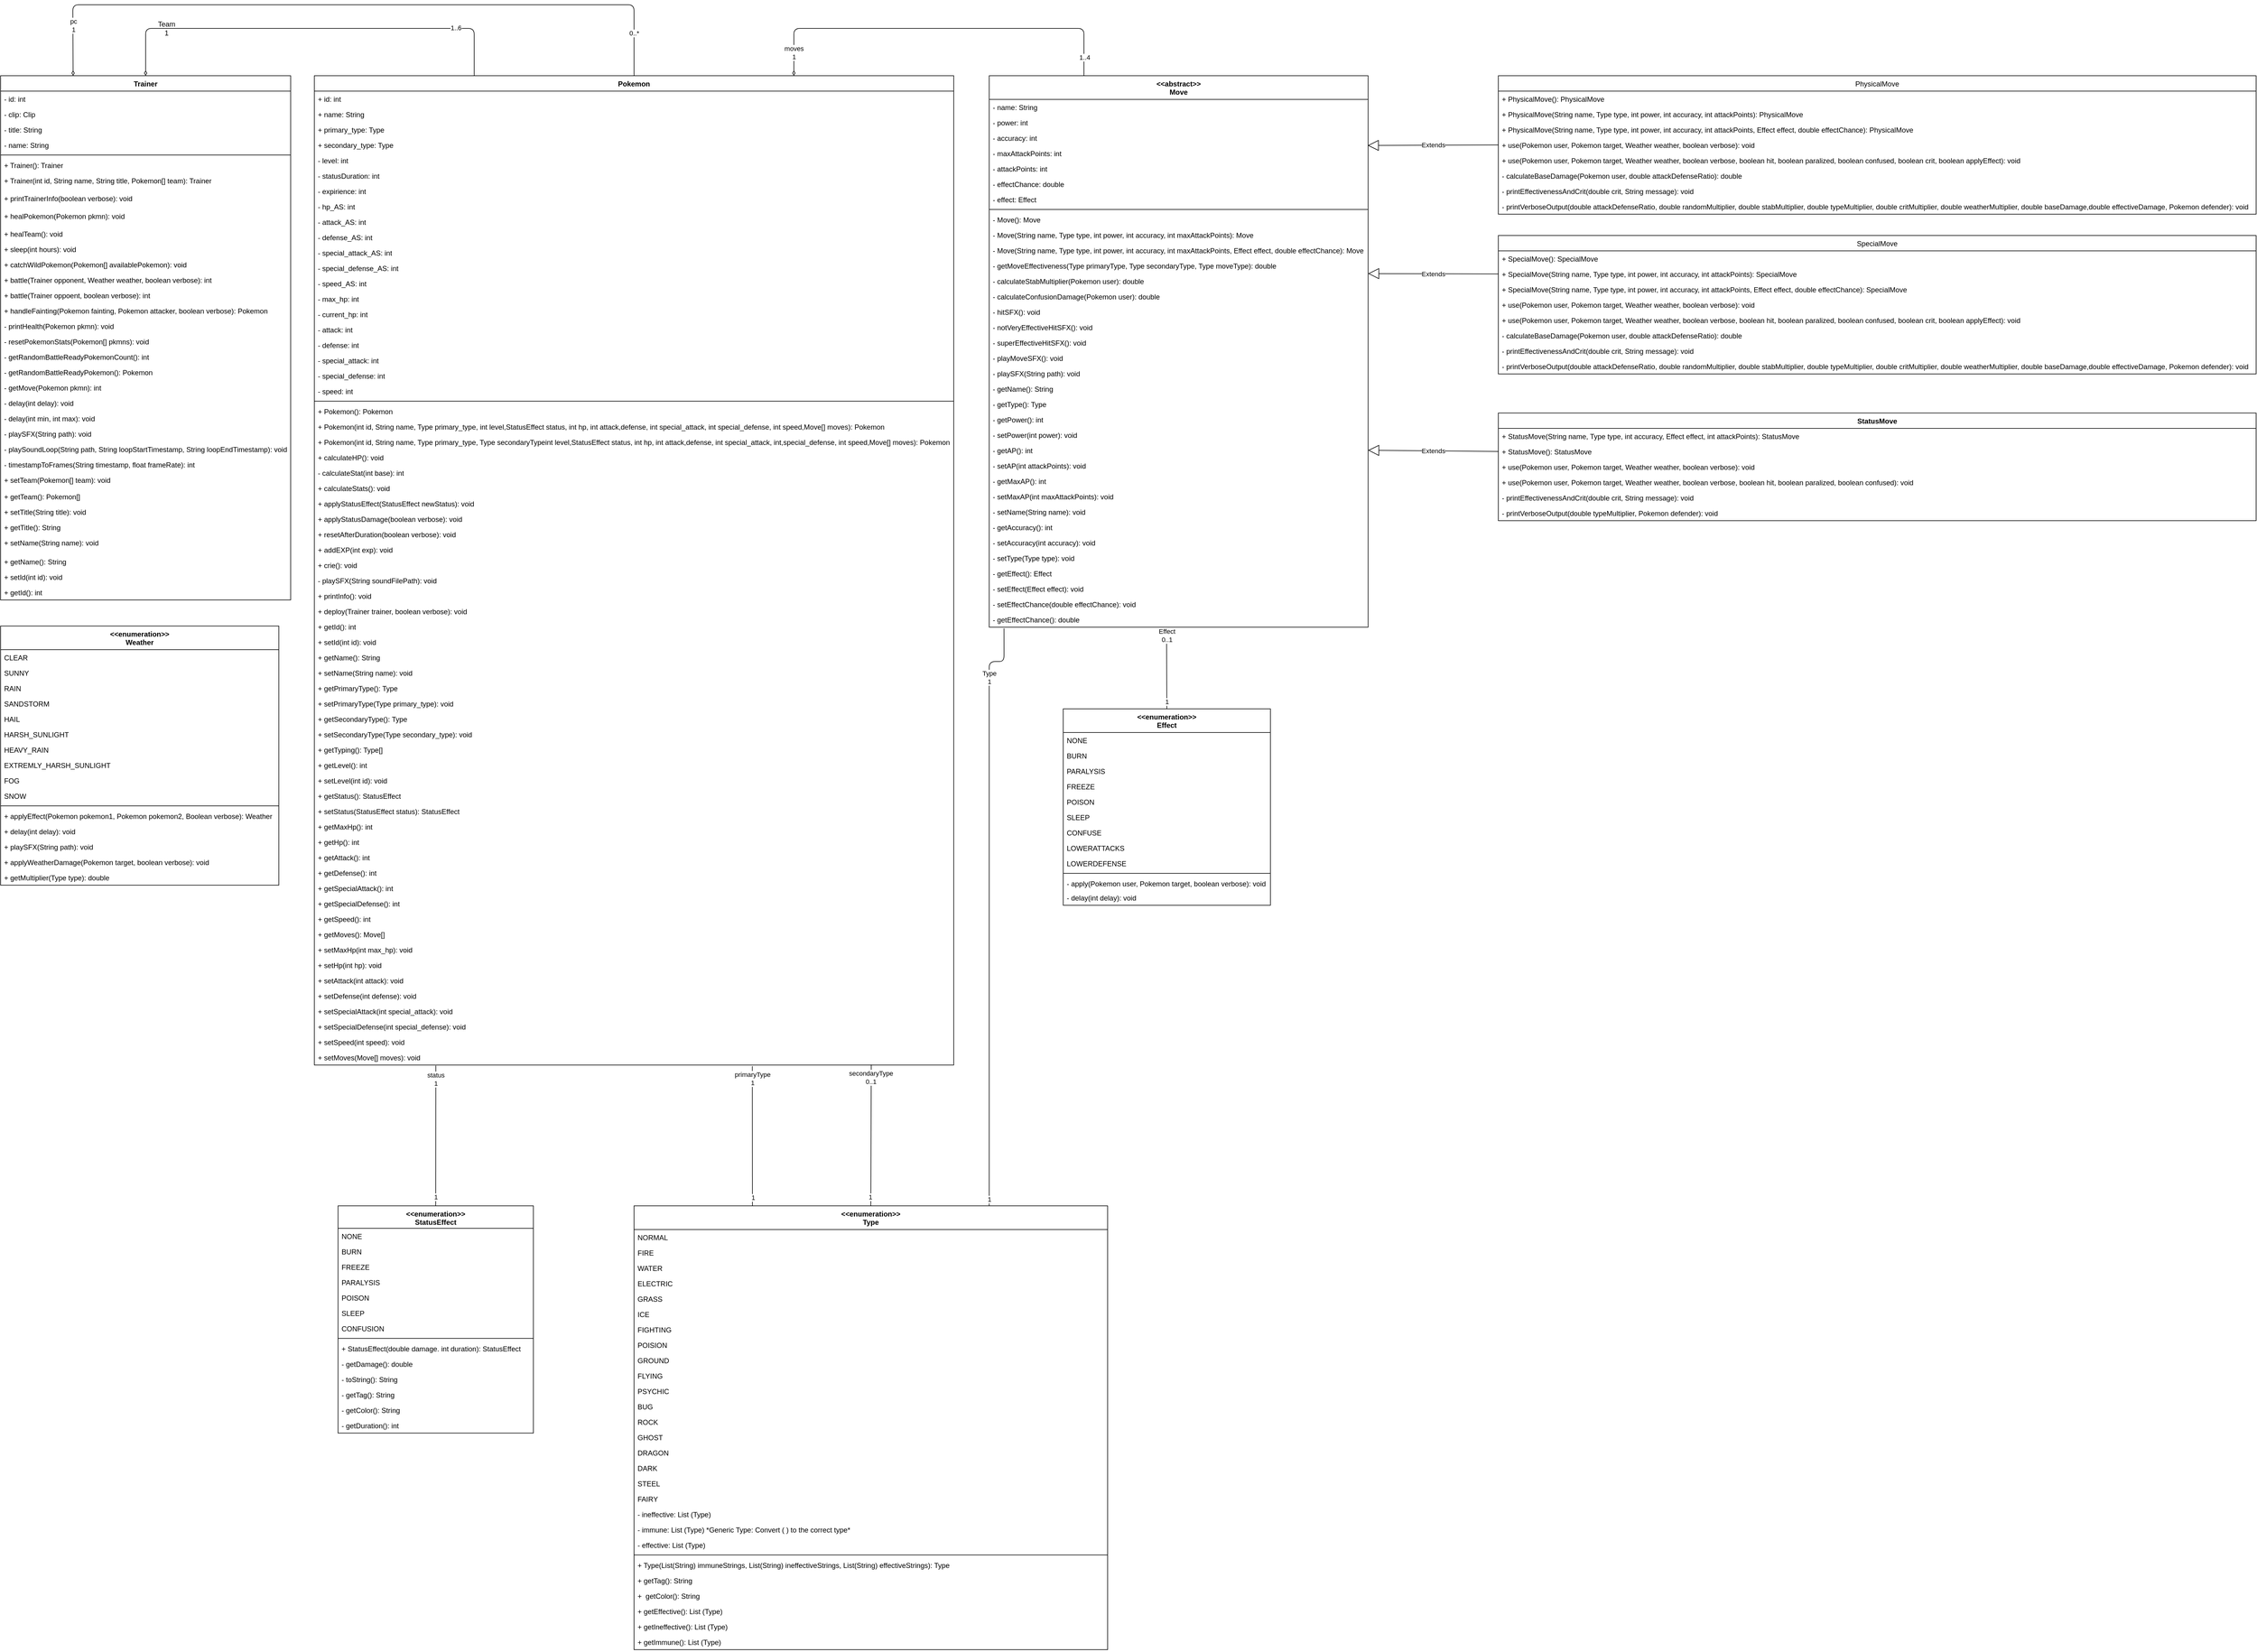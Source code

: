 <mxfile>
    <diagram id="XfuJ-EofvMGrxLnjUWkQ" name="Page-1">
        <mxGraphModel dx="3204" dy="3116" grid="1" gridSize="10" guides="1" tooltips="1" connect="1" arrows="1" fold="1" page="1" pageScale="1" pageWidth="4000" pageHeight="4000" math="0" shadow="0">
            <root>
                <mxCell id="0"/>
                <mxCell id="1" parent="0"/>
                <mxCell id="186" style="edgeStyle=none;html=1;exitX=0.5;exitY=0;exitDx=0;exitDy=0;entryX=0.25;entryY=0;entryDx=0;entryDy=0;endArrow=none;endFill=0;startArrow=diamondThin;startFill=0;" edge="1" parent="1" source="37" target="107">
                    <mxGeometry relative="1" as="geometry">
                        <Array as="points">
                            <mxPoint x="275" y="50"/>
                            <mxPoint x="830" y="50"/>
                        </Array>
                    </mxGeometry>
                </mxCell>
                <mxCell id="188" value="1..6" style="edgeLabel;html=1;align=center;verticalAlign=middle;resizable=0;points=[];" vertex="1" connectable="0" parent="186">
                    <mxGeometry x="0.689" y="1" relative="1" as="geometry">
                        <mxPoint as="offset"/>
                    </mxGeometry>
                </mxCell>
                <mxCell id="189" style="edgeStyle=none;html=1;exitX=0.25;exitY=0;exitDx=0;exitDy=0;entryX=0.5;entryY=0;entryDx=0;entryDy=0;endArrow=none;endFill=0;startArrow=diamondThin;startFill=0;" edge="1" parent="1" source="37" target="107">
                    <mxGeometry relative="1" as="geometry">
                        <Array as="points">
                            <mxPoint x="152" y="10"/>
                            <mxPoint x="560" y="10"/>
                            <mxPoint x="1100" y="10"/>
                        </Array>
                    </mxGeometry>
                </mxCell>
                <mxCell id="190" value="pc&lt;br&gt;1" style="edgeLabel;html=1;align=center;verticalAlign=middle;resizable=0;points=[];" vertex="1" connectable="0" parent="189">
                    <mxGeometry x="-0.857" y="-1" relative="1" as="geometry">
                        <mxPoint as="offset"/>
                    </mxGeometry>
                </mxCell>
                <mxCell id="191" value="0..*" style="edgeLabel;html=1;align=center;verticalAlign=middle;resizable=0;points=[];" vertex="1" connectable="0" parent="189">
                    <mxGeometry x="0.879" relative="1" as="geometry">
                        <mxPoint as="offset"/>
                    </mxGeometry>
                </mxCell>
                <mxCell id="37" value="Trainer&#10;" style="swimlane;fontStyle=1;align=center;verticalAlign=top;childLayout=stackLayout;horizontal=1;startSize=26;horizontalStack=0;resizeParent=1;resizeParentMax=0;resizeLast=0;collapsible=1;marginBottom=0;" vertex="1" parent="1">
                    <mxGeometry x="30" y="130" width="490" height="886" as="geometry"/>
                </mxCell>
                <mxCell id="41" value="- id: int" style="text;strokeColor=none;fillColor=none;align=left;verticalAlign=top;spacingLeft=4;spacingRight=4;overflow=hidden;rotatable=0;points=[[0,0.5],[1,0.5]];portConstraint=eastwest;whiteSpace=wrap;html=1;" vertex="1" parent="37">
                    <mxGeometry y="26" width="490" height="26" as="geometry"/>
                </mxCell>
                <mxCell id="46" value="- clip: Clip" style="text;strokeColor=none;fillColor=none;align=left;verticalAlign=top;spacingLeft=4;spacingRight=4;overflow=hidden;rotatable=0;points=[[0,0.5],[1,0.5]];portConstraint=eastwest;whiteSpace=wrap;html=1;" vertex="1" parent="37">
                    <mxGeometry y="52" width="490" height="26" as="geometry"/>
                </mxCell>
                <mxCell id="43" value="- title: String" style="text;strokeColor=none;fillColor=none;align=left;verticalAlign=top;spacingLeft=4;spacingRight=4;overflow=hidden;rotatable=0;points=[[0,0.5],[1,0.5]];portConstraint=eastwest;whiteSpace=wrap;html=1;" vertex="1" parent="37">
                    <mxGeometry y="78" width="490" height="26" as="geometry"/>
                </mxCell>
                <mxCell id="42" value="- name: String" style="text;strokeColor=none;fillColor=none;align=left;verticalAlign=top;spacingLeft=4;spacingRight=4;overflow=hidden;rotatable=0;points=[[0,0.5],[1,0.5]];portConstraint=eastwest;whiteSpace=wrap;html=1;" vertex="1" parent="37">
                    <mxGeometry y="104" width="490" height="26" as="geometry"/>
                </mxCell>
                <mxCell id="39" value="" style="line;strokeWidth=1;fillColor=none;align=left;verticalAlign=middle;spacingTop=-1;spacingLeft=3;spacingRight=3;rotatable=0;labelPosition=right;points=[];portConstraint=eastwest;strokeColor=inherit;" vertex="1" parent="37">
                    <mxGeometry y="130" width="490" height="8" as="geometry"/>
                </mxCell>
                <mxCell id="73" value="+ Trainer(): Trainer" style="text;strokeColor=none;fillColor=none;align=left;verticalAlign=top;spacingLeft=4;spacingRight=4;overflow=hidden;rotatable=0;points=[[0,0.5],[1,0.5]];portConstraint=eastwest;whiteSpace=wrap;html=1;" vertex="1" parent="37">
                    <mxGeometry y="138" width="490" height="26" as="geometry"/>
                </mxCell>
                <mxCell id="74" value="+ Trainer(int id, String name, String title, Pokemon[] team): Trainer" style="text;strokeColor=none;fillColor=none;align=left;verticalAlign=top;spacingLeft=4;spacingRight=4;overflow=hidden;rotatable=0;points=[[0,0.5],[1,0.5]];portConstraint=eastwest;whiteSpace=wrap;html=1;" vertex="1" parent="37">
                    <mxGeometry y="164" width="490" height="30" as="geometry"/>
                </mxCell>
                <mxCell id="47" value="+ printTrainerInfo(boolean verbose): void" style="text;strokeColor=none;fillColor=none;align=left;verticalAlign=top;spacingLeft=4;spacingRight=4;overflow=hidden;rotatable=0;points=[[0,0.5],[1,0.5]];portConstraint=eastwest;whiteSpace=wrap;html=1;" vertex="1" parent="37">
                    <mxGeometry y="194" width="490" height="30" as="geometry"/>
                </mxCell>
                <mxCell id="48" value="+&amp;nbsp;healPokemon(Pokemon pkmn): void" style="text;strokeColor=none;fillColor=none;align=left;verticalAlign=top;spacingLeft=4;spacingRight=4;overflow=hidden;rotatable=0;points=[[0,0.5],[1,0.5]];portConstraint=eastwest;whiteSpace=wrap;html=1;" vertex="1" parent="37">
                    <mxGeometry y="224" width="490" height="30" as="geometry"/>
                </mxCell>
                <mxCell id="49" value="+ healTeam(): void" style="text;strokeColor=none;fillColor=none;align=left;verticalAlign=top;spacingLeft=4;spacingRight=4;overflow=hidden;rotatable=0;points=[[0,0.5],[1,0.5]];portConstraint=eastwest;whiteSpace=wrap;html=1;" vertex="1" parent="37">
                    <mxGeometry y="254" width="490" height="26" as="geometry"/>
                </mxCell>
                <mxCell id="50" value="+ sleep(int hours): void" style="text;strokeColor=none;fillColor=none;align=left;verticalAlign=top;spacingLeft=4;spacingRight=4;overflow=hidden;rotatable=0;points=[[0,0.5],[1,0.5]];portConstraint=eastwest;whiteSpace=wrap;html=1;" vertex="1" parent="37">
                    <mxGeometry y="280" width="490" height="26" as="geometry"/>
                </mxCell>
                <mxCell id="51" value="+ catchWildPokemon(Pokemon[] availablePokemon): void" style="text;strokeColor=none;fillColor=none;align=left;verticalAlign=top;spacingLeft=4;spacingRight=4;overflow=hidden;rotatable=0;points=[[0,0.5],[1,0.5]];portConstraint=eastwest;whiteSpace=wrap;html=1;" vertex="1" parent="37">
                    <mxGeometry y="306" width="490" height="26" as="geometry"/>
                </mxCell>
                <mxCell id="52" value="+ battle(Trainer opponent, Weather weather, boolean verbose): int" style="text;strokeColor=none;fillColor=none;align=left;verticalAlign=top;spacingLeft=4;spacingRight=4;overflow=hidden;rotatable=0;points=[[0,0.5],[1,0.5]];portConstraint=eastwest;whiteSpace=wrap;html=1;" vertex="1" parent="37">
                    <mxGeometry y="332" width="490" height="26" as="geometry"/>
                </mxCell>
                <mxCell id="53" value="+ battle(Trainer oppoent, boolean verbose): int" style="text;strokeColor=none;fillColor=none;align=left;verticalAlign=top;spacingLeft=4;spacingRight=4;overflow=hidden;rotatable=0;points=[[0,0.5],[1,0.5]];portConstraint=eastwest;whiteSpace=wrap;html=1;" vertex="1" parent="37">
                    <mxGeometry y="358" width="490" height="26" as="geometry"/>
                </mxCell>
                <mxCell id="58" value="+ handleFainting(Pokemon fainting, Pokemon attacker, boolean verbose): Pokemon" style="text;strokeColor=none;fillColor=none;align=left;verticalAlign=top;spacingLeft=4;spacingRight=4;overflow=hidden;rotatable=0;points=[[0,0.5],[1,0.5]];portConstraint=eastwest;whiteSpace=wrap;html=1;" vertex="1" parent="37">
                    <mxGeometry y="384" width="490" height="26" as="geometry"/>
                </mxCell>
                <mxCell id="57" value="- printHealth(Pokemon pkmn): void" style="text;strokeColor=none;fillColor=none;align=left;verticalAlign=top;spacingLeft=4;spacingRight=4;overflow=hidden;rotatable=0;points=[[0,0.5],[1,0.5]];portConstraint=eastwest;whiteSpace=wrap;html=1;" vertex="1" parent="37">
                    <mxGeometry y="410" width="490" height="26" as="geometry"/>
                </mxCell>
                <mxCell id="64" value="- resetPokemonStats(Pokemon[] pkmns): void" style="text;strokeColor=none;fillColor=none;align=left;verticalAlign=top;spacingLeft=4;spacingRight=4;overflow=hidden;rotatable=0;points=[[0,0.5],[1,0.5]];portConstraint=eastwest;whiteSpace=wrap;html=1;" vertex="1" parent="37">
                    <mxGeometry y="436" width="490" height="26" as="geometry"/>
                </mxCell>
                <mxCell id="56" value="- getRandomBattleReadyPokemonCount(): int" style="text;strokeColor=none;fillColor=none;align=left;verticalAlign=top;spacingLeft=4;spacingRight=4;overflow=hidden;rotatable=0;points=[[0,0.5],[1,0.5]];portConstraint=eastwest;whiteSpace=wrap;html=1;" vertex="1" parent="37">
                    <mxGeometry y="462" width="490" height="26" as="geometry"/>
                </mxCell>
                <mxCell id="55" value="- getRandomBattleReadyPokemon(): Pokemon" style="text;strokeColor=none;fillColor=none;align=left;verticalAlign=top;spacingLeft=4;spacingRight=4;overflow=hidden;rotatable=0;points=[[0,0.5],[1,0.5]];portConstraint=eastwest;whiteSpace=wrap;html=1;" vertex="1" parent="37">
                    <mxGeometry y="488" width="490" height="26" as="geometry"/>
                </mxCell>
                <mxCell id="54" value="- getMove(Pokemon pkmn): int" style="text;strokeColor=none;fillColor=none;align=left;verticalAlign=top;spacingLeft=4;spacingRight=4;overflow=hidden;rotatable=0;points=[[0,0.5],[1,0.5]];portConstraint=eastwest;whiteSpace=wrap;html=1;" vertex="1" parent="37">
                    <mxGeometry y="514" width="490" height="26" as="geometry"/>
                </mxCell>
                <mxCell id="63" value="- delay(int delay): void" style="text;strokeColor=none;fillColor=none;align=left;verticalAlign=top;spacingLeft=4;spacingRight=4;overflow=hidden;rotatable=0;points=[[0,0.5],[1,0.5]];portConstraint=eastwest;whiteSpace=wrap;html=1;" vertex="1" parent="37">
                    <mxGeometry y="540" width="490" height="26" as="geometry"/>
                </mxCell>
                <mxCell id="62" value="- delay(int min, int max): void" style="text;strokeColor=none;fillColor=none;align=left;verticalAlign=top;spacingLeft=4;spacingRight=4;overflow=hidden;rotatable=0;points=[[0,0.5],[1,0.5]];portConstraint=eastwest;whiteSpace=wrap;html=1;" vertex="1" parent="37">
                    <mxGeometry y="566" width="490" height="26" as="geometry"/>
                </mxCell>
                <mxCell id="61" value="- playSFX(String path): void" style="text;strokeColor=none;fillColor=none;align=left;verticalAlign=top;spacingLeft=4;spacingRight=4;overflow=hidden;rotatable=0;points=[[0,0.5],[1,0.5]];portConstraint=eastwest;whiteSpace=wrap;html=1;" vertex="1" parent="37">
                    <mxGeometry y="592" width="490" height="26" as="geometry"/>
                </mxCell>
                <mxCell id="59" value="- playSoundLoop(String path, String loopStartTimestamp, String loopEndTimestamp): void" style="text;strokeColor=none;fillColor=none;align=left;verticalAlign=top;spacingLeft=4;spacingRight=4;overflow=hidden;rotatable=0;points=[[0,0.5],[1,0.5]];portConstraint=eastwest;whiteSpace=wrap;html=1;" vertex="1" parent="37">
                    <mxGeometry y="618" width="490" height="26" as="geometry"/>
                </mxCell>
                <mxCell id="60" value="- timestampToFrames(String timestamp, float frameRate): int" style="text;strokeColor=none;fillColor=none;align=left;verticalAlign=top;spacingLeft=4;spacingRight=4;overflow=hidden;rotatable=0;points=[[0,0.5],[1,0.5]];portConstraint=eastwest;whiteSpace=wrap;html=1;" vertex="1" parent="37">
                    <mxGeometry y="644" width="490" height="26" as="geometry"/>
                </mxCell>
                <mxCell id="72" value="+ setTeam(Pokemon[] team): void" style="text;strokeColor=none;fillColor=none;align=left;verticalAlign=top;spacingLeft=4;spacingRight=4;overflow=hidden;rotatable=0;points=[[0,0.5],[1,0.5]];portConstraint=eastwest;whiteSpace=wrap;html=1;" vertex="1" parent="37">
                    <mxGeometry y="670" width="490" height="28" as="geometry"/>
                </mxCell>
                <mxCell id="71" value="+ getTeam(): Pokemon[]" style="text;strokeColor=none;fillColor=none;align=left;verticalAlign=top;spacingLeft=4;spacingRight=4;overflow=hidden;rotatable=0;points=[[0,0.5],[1,0.5]];portConstraint=eastwest;whiteSpace=wrap;html=1;" vertex="1" parent="37">
                    <mxGeometry y="698" width="490" height="26" as="geometry"/>
                </mxCell>
                <mxCell id="70" value="+ setTitle(String title): void" style="text;strokeColor=none;fillColor=none;align=left;verticalAlign=top;spacingLeft=4;spacingRight=4;overflow=hidden;rotatable=0;points=[[0,0.5],[1,0.5]];portConstraint=eastwest;whiteSpace=wrap;html=1;" vertex="1" parent="37">
                    <mxGeometry y="724" width="490" height="26" as="geometry"/>
                </mxCell>
                <mxCell id="69" value="+ getTitle(): String" style="text;strokeColor=none;fillColor=none;align=left;verticalAlign=top;spacingLeft=4;spacingRight=4;overflow=hidden;rotatable=0;points=[[0,0.5],[1,0.5]];portConstraint=eastwest;whiteSpace=wrap;html=1;" vertex="1" parent="37">
                    <mxGeometry y="750" width="490" height="26" as="geometry"/>
                </mxCell>
                <mxCell id="68" value="+ setName(String name): void" style="text;strokeColor=none;fillColor=none;align=left;verticalAlign=top;spacingLeft=4;spacingRight=4;overflow=hidden;rotatable=0;points=[[0,0.5],[1,0.5]];portConstraint=eastwest;whiteSpace=wrap;html=1;" vertex="1" parent="37">
                    <mxGeometry y="776" width="490" height="32" as="geometry"/>
                </mxCell>
                <mxCell id="67" value="+ getName(): String" style="text;strokeColor=none;fillColor=none;align=left;verticalAlign=top;spacingLeft=4;spacingRight=4;overflow=hidden;rotatable=0;points=[[0,0.5],[1,0.5]];portConstraint=eastwest;whiteSpace=wrap;html=1;" vertex="1" parent="37">
                    <mxGeometry y="808" width="490" height="26" as="geometry"/>
                </mxCell>
                <mxCell id="66" value="+ setId(int id): void" style="text;strokeColor=none;fillColor=none;align=left;verticalAlign=top;spacingLeft=4;spacingRight=4;overflow=hidden;rotatable=0;points=[[0,0.5],[1,0.5]];portConstraint=eastwest;whiteSpace=wrap;html=1;" vertex="1" parent="37">
                    <mxGeometry y="834" width="490" height="26" as="geometry"/>
                </mxCell>
                <mxCell id="65" value="+ getId(): int" style="text;strokeColor=none;fillColor=none;align=left;verticalAlign=top;spacingLeft=4;spacingRight=4;overflow=hidden;rotatable=0;points=[[0,0.5],[1,0.5]];portConstraint=eastwest;whiteSpace=wrap;html=1;" vertex="1" parent="37">
                    <mxGeometry y="860" width="490" height="26" as="geometry"/>
                </mxCell>
                <mxCell id="236" style="edgeStyle=none;html=1;exitX=0.75;exitY=0;exitDx=0;exitDy=0;entryX=0.25;entryY=0;entryDx=0;entryDy=0;endArrow=none;endFill=0;startArrow=diamondThin;startFill=0;" edge="1" parent="1" source="107" target="230">
                    <mxGeometry relative="1" as="geometry">
                        <Array as="points">
                            <mxPoint x="1370" y="50"/>
                            <mxPoint x="1860" y="50"/>
                        </Array>
                    </mxGeometry>
                </mxCell>
                <mxCell id="237" value="moves&lt;br&gt;1" style="edgeLabel;html=1;align=center;verticalAlign=middle;resizable=0;points=[];" vertex="1" connectable="0" parent="236">
                    <mxGeometry x="-0.924" relative="1" as="geometry">
                        <mxPoint y="-15" as="offset"/>
                    </mxGeometry>
                </mxCell>
                <mxCell id="238" value="1..4" style="edgeLabel;html=1;align=center;verticalAlign=middle;resizable=0;points=[];" vertex="1" connectable="0" parent="236">
                    <mxGeometry x="0.903" y="1" relative="1" as="geometry">
                        <mxPoint as="offset"/>
                    </mxGeometry>
                </mxCell>
                <mxCell id="107" value="Pokemon" style="swimlane;fontStyle=1;align=center;verticalAlign=top;childLayout=stackLayout;horizontal=1;startSize=26;horizontalStack=0;resizeParent=1;resizeParentMax=0;resizeLast=0;collapsible=1;marginBottom=0;" vertex="1" parent="1">
                    <mxGeometry x="560" y="130" width="1080" height="1672" as="geometry"/>
                </mxCell>
                <mxCell id="76" value="+ id: int" style="text;strokeColor=none;fillColor=none;align=left;verticalAlign=top;spacingLeft=4;spacingRight=4;overflow=hidden;rotatable=0;points=[[0,0.5],[1,0.5]];portConstraint=eastwest;whiteSpace=wrap;html=1;" vertex="1" parent="107">
                    <mxGeometry y="26" width="1080" height="26" as="geometry"/>
                </mxCell>
                <mxCell id="77" value="+ name: String" style="text;strokeColor=none;fillColor=none;align=left;verticalAlign=top;spacingLeft=4;spacingRight=4;overflow=hidden;rotatable=0;points=[[0,0.5],[1,0.5]];portConstraint=eastwest;whiteSpace=wrap;html=1;" vertex="1" parent="107">
                    <mxGeometry y="52" width="1080" height="26" as="geometry"/>
                </mxCell>
                <mxCell id="78" value="+ primary_type: Type" style="text;strokeColor=none;fillColor=none;align=left;verticalAlign=top;spacingLeft=4;spacingRight=4;overflow=hidden;rotatable=0;points=[[0,0.5],[1,0.5]];portConstraint=eastwest;whiteSpace=wrap;html=1;" vertex="1" parent="107">
                    <mxGeometry y="78" width="1080" height="26" as="geometry"/>
                </mxCell>
                <mxCell id="79" value="+ secondary_type: Type" style="text;strokeColor=none;fillColor=none;align=left;verticalAlign=top;spacingLeft=4;spacingRight=4;overflow=hidden;rotatable=0;points=[[0,0.5],[1,0.5]];portConstraint=eastwest;whiteSpace=wrap;html=1;" vertex="1" parent="107">
                    <mxGeometry y="104" width="1080" height="26" as="geometry"/>
                </mxCell>
                <mxCell id="80" value="- level: int" style="text;strokeColor=none;fillColor=none;align=left;verticalAlign=top;spacingLeft=4;spacingRight=4;overflow=hidden;rotatable=0;points=[[0,0.5],[1,0.5]];portConstraint=eastwest;whiteSpace=wrap;html=1;" vertex="1" parent="107">
                    <mxGeometry y="130" width="1080" height="26" as="geometry"/>
                </mxCell>
                <mxCell id="111" value="- statusDuration: int" style="text;strokeColor=none;fillColor=none;align=left;verticalAlign=top;spacingLeft=4;spacingRight=4;overflow=hidden;rotatable=0;points=[[0,0.5],[1,0.5]];portConstraint=eastwest;whiteSpace=wrap;html=1;" vertex="1" parent="107">
                    <mxGeometry y="156" width="1080" height="26" as="geometry"/>
                </mxCell>
                <mxCell id="82" value="- expirience: int" style="text;strokeColor=none;fillColor=none;align=left;verticalAlign=top;spacingLeft=4;spacingRight=4;overflow=hidden;rotatable=0;points=[[0,0.5],[1,0.5]];portConstraint=eastwest;whiteSpace=wrap;html=1;" vertex="1" parent="107">
                    <mxGeometry y="182" width="1080" height="26" as="geometry"/>
                </mxCell>
                <mxCell id="83" value="- hp_AS: int" style="text;strokeColor=none;fillColor=none;align=left;verticalAlign=top;spacingLeft=4;spacingRight=4;overflow=hidden;rotatable=0;points=[[0,0.5],[1,0.5]];portConstraint=eastwest;whiteSpace=wrap;html=1;" vertex="1" parent="107">
                    <mxGeometry y="208" width="1080" height="26" as="geometry"/>
                </mxCell>
                <mxCell id="84" value="- attack_AS: int" style="text;strokeColor=none;fillColor=none;align=left;verticalAlign=top;spacingLeft=4;spacingRight=4;overflow=hidden;rotatable=0;points=[[0,0.5],[1,0.5]];portConstraint=eastwest;whiteSpace=wrap;html=1;" vertex="1" parent="107">
                    <mxGeometry y="234" width="1080" height="26" as="geometry"/>
                </mxCell>
                <mxCell id="85" value="- defense_AS: int" style="text;strokeColor=none;fillColor=none;align=left;verticalAlign=top;spacingLeft=4;spacingRight=4;overflow=hidden;rotatable=0;points=[[0,0.5],[1,0.5]];portConstraint=eastwest;whiteSpace=wrap;html=1;" vertex="1" parent="107">
                    <mxGeometry y="260" width="1080" height="26" as="geometry"/>
                </mxCell>
                <mxCell id="86" value="- special_attack_AS: int" style="text;strokeColor=none;fillColor=none;align=left;verticalAlign=top;spacingLeft=4;spacingRight=4;overflow=hidden;rotatable=0;points=[[0,0.5],[1,0.5]];portConstraint=eastwest;whiteSpace=wrap;html=1;" vertex="1" parent="107">
                    <mxGeometry y="286" width="1080" height="26" as="geometry"/>
                </mxCell>
                <mxCell id="87" value="- special_defense_AS: int" style="text;strokeColor=none;fillColor=none;align=left;verticalAlign=top;spacingLeft=4;spacingRight=4;overflow=hidden;rotatable=0;points=[[0,0.5],[1,0.5]];portConstraint=eastwest;whiteSpace=wrap;html=1;" vertex="1" parent="107">
                    <mxGeometry y="312" width="1080" height="26" as="geometry"/>
                </mxCell>
                <mxCell id="88" value="- speed_AS: int" style="text;strokeColor=none;fillColor=none;align=left;verticalAlign=top;spacingLeft=4;spacingRight=4;overflow=hidden;rotatable=0;points=[[0,0.5],[1,0.5]];portConstraint=eastwest;whiteSpace=wrap;html=1;" vertex="1" parent="107">
                    <mxGeometry y="338" width="1080" height="26" as="geometry"/>
                </mxCell>
                <mxCell id="89" value="- max_hp: int" style="text;strokeColor=none;fillColor=none;align=left;verticalAlign=top;spacingLeft=4;spacingRight=4;overflow=hidden;rotatable=0;points=[[0,0.5],[1,0.5]];portConstraint=eastwest;whiteSpace=wrap;html=1;" vertex="1" parent="107">
                    <mxGeometry y="364" width="1080" height="26" as="geometry"/>
                </mxCell>
                <mxCell id="90" value="- current_hp: int" style="text;strokeColor=none;fillColor=none;align=left;verticalAlign=top;spacingLeft=4;spacingRight=4;overflow=hidden;rotatable=0;points=[[0,0.5],[1,0.5]];portConstraint=eastwest;whiteSpace=wrap;html=1;" vertex="1" parent="107">
                    <mxGeometry y="390" width="1080" height="26" as="geometry"/>
                </mxCell>
                <mxCell id="91" value="- attack: int" style="text;strokeColor=none;fillColor=none;align=left;verticalAlign=top;spacingLeft=4;spacingRight=4;overflow=hidden;rotatable=0;points=[[0,0.5],[1,0.5]];portConstraint=eastwest;whiteSpace=wrap;html=1;" vertex="1" parent="107">
                    <mxGeometry y="416" width="1080" height="26" as="geometry"/>
                </mxCell>
                <mxCell id="92" value="- defense: int" style="text;strokeColor=none;fillColor=none;align=left;verticalAlign=top;spacingLeft=4;spacingRight=4;overflow=hidden;rotatable=0;points=[[0,0.5],[1,0.5]];portConstraint=eastwest;whiteSpace=wrap;html=1;" vertex="1" parent="107">
                    <mxGeometry y="442" width="1080" height="26" as="geometry"/>
                </mxCell>
                <mxCell id="93" value="- special_attack: int" style="text;strokeColor=none;fillColor=none;align=left;verticalAlign=top;spacingLeft=4;spacingRight=4;overflow=hidden;rotatable=0;points=[[0,0.5],[1,0.5]];portConstraint=eastwest;whiteSpace=wrap;html=1;" vertex="1" parent="107">
                    <mxGeometry y="468" width="1080" height="26" as="geometry"/>
                </mxCell>
                <mxCell id="94" value="- special_defense: int" style="text;strokeColor=none;fillColor=none;align=left;verticalAlign=top;spacingLeft=4;spacingRight=4;overflow=hidden;rotatable=0;points=[[0,0.5],[1,0.5]];portConstraint=eastwest;whiteSpace=wrap;html=1;" vertex="1" parent="107">
                    <mxGeometry y="494" width="1080" height="26" as="geometry"/>
                </mxCell>
                <mxCell id="95" value="- speed: int" style="text;strokeColor=none;fillColor=none;align=left;verticalAlign=top;spacingLeft=4;spacingRight=4;overflow=hidden;rotatable=0;points=[[0,0.5],[1,0.5]];portConstraint=eastwest;whiteSpace=wrap;html=1;" vertex="1" parent="107">
                    <mxGeometry y="520" width="1080" height="26" as="geometry"/>
                </mxCell>
                <mxCell id="109" value="" style="line;strokeWidth=1;fillColor=none;align=left;verticalAlign=middle;spacingTop=-1;spacingLeft=3;spacingRight=3;rotatable=0;labelPosition=right;points=[];portConstraint=eastwest;strokeColor=inherit;" vertex="1" parent="107">
                    <mxGeometry y="546" width="1080" height="8" as="geometry"/>
                </mxCell>
                <mxCell id="116" value="+ Pokemon(): Pokemon" style="text;strokeColor=none;fillColor=none;align=left;verticalAlign=top;spacingLeft=4;spacingRight=4;overflow=hidden;rotatable=0;points=[[0,0.5],[1,0.5]];portConstraint=eastwest;whiteSpace=wrap;html=1;" vertex="1" parent="107">
                    <mxGeometry y="554" width="1080" height="26" as="geometry"/>
                </mxCell>
                <mxCell id="117" value="+&amp;nbsp;&lt;span style=&quot;background-color: initial;&quot;&gt;Pokemon(int id, String name, Type primary_type, int level,StatusEffect status, int hp, int attack,&lt;/span&gt;&lt;span style=&quot;background-color: initial;&quot;&gt;defense, int special_attack, int special_defense, int speed,Move[] moves)&lt;/span&gt;: Pokemon" style="text;strokeColor=none;fillColor=none;align=left;verticalAlign=top;spacingLeft=4;spacingRight=4;overflow=hidden;rotatable=0;points=[[0,0.5],[1,0.5]];portConstraint=eastwest;whiteSpace=wrap;html=1;" vertex="1" parent="107">
                    <mxGeometry y="580" width="1080" height="26" as="geometry"/>
                </mxCell>
                <mxCell id="146" value="+&amp;nbsp;&lt;span style=&quot;background-color: initial;&quot;&gt;Pokemon(int id, String name, Type primary_type, Type secondaryTypeint level,StatusEffect status, int hp, int attack,&lt;/span&gt;&lt;span style=&quot;background-color: initial;&quot;&gt;defense, int special_attack, int,special_defense, int speed,Move[] moves)&lt;/span&gt;: Pokemon" style="text;strokeColor=none;fillColor=none;align=left;verticalAlign=top;spacingLeft=4;spacingRight=4;overflow=hidden;rotatable=0;points=[[0,0.5],[1,0.5]];portConstraint=eastwest;whiteSpace=wrap;html=1;" vertex="1" parent="107">
                    <mxGeometry y="606" width="1080" height="26" as="geometry"/>
                </mxCell>
                <mxCell id="112" value="+ calculateHP(): void" style="text;strokeColor=none;fillColor=none;align=left;verticalAlign=top;spacingLeft=4;spacingRight=4;overflow=hidden;rotatable=0;points=[[0,0.5],[1,0.5]];portConstraint=eastwest;whiteSpace=wrap;html=1;" vertex="1" parent="107">
                    <mxGeometry y="632" width="1080" height="26" as="geometry"/>
                </mxCell>
                <mxCell id="98" value="- calculateStat(int base): int" style="text;strokeColor=none;fillColor=none;align=left;verticalAlign=top;spacingLeft=4;spacingRight=4;overflow=hidden;rotatable=0;points=[[0,0.5],[1,0.5]];portConstraint=eastwest;whiteSpace=wrap;html=1;" vertex="1" parent="107">
                    <mxGeometry y="658" width="1080" height="26" as="geometry"/>
                </mxCell>
                <mxCell id="113" value="+ calculateStats(): void" style="text;strokeColor=none;fillColor=none;align=left;verticalAlign=top;spacingLeft=4;spacingRight=4;overflow=hidden;rotatable=0;points=[[0,0.5],[1,0.5]];portConstraint=eastwest;whiteSpace=wrap;html=1;" vertex="1" parent="107">
                    <mxGeometry y="684" width="1080" height="26" as="geometry"/>
                </mxCell>
                <mxCell id="114" value="+&amp;nbsp;applyStatusEffect(StatusEffect newStatus): void" style="text;strokeColor=none;fillColor=none;align=left;verticalAlign=top;spacingLeft=4;spacingRight=4;overflow=hidden;rotatable=0;points=[[0,0.5],[1,0.5]];portConstraint=eastwest;whiteSpace=wrap;html=1;" vertex="1" parent="107">
                    <mxGeometry y="710" width="1080" height="26" as="geometry"/>
                </mxCell>
                <mxCell id="115" value="+ applyStatusDamage(boolean verbose): void" style="text;strokeColor=none;fillColor=none;align=left;verticalAlign=top;spacingLeft=4;spacingRight=4;overflow=hidden;rotatable=0;points=[[0,0.5],[1,0.5]];portConstraint=eastwest;whiteSpace=wrap;html=1;" vertex="1" parent="107">
                    <mxGeometry y="736" width="1080" height="26" as="geometry"/>
                </mxCell>
                <mxCell id="147" value="+ resetAfterDuration(boolean verbose): void" style="text;strokeColor=none;fillColor=none;align=left;verticalAlign=top;spacingLeft=4;spacingRight=4;overflow=hidden;rotatable=0;points=[[0,0.5],[1,0.5]];portConstraint=eastwest;whiteSpace=wrap;html=1;" vertex="1" parent="107">
                    <mxGeometry y="762" width="1080" height="26" as="geometry"/>
                </mxCell>
                <mxCell id="149" value="+ addEXP(int exp): void" style="text;strokeColor=none;fillColor=none;align=left;verticalAlign=top;spacingLeft=4;spacingRight=4;overflow=hidden;rotatable=0;points=[[0,0.5],[1,0.5]];portConstraint=eastwest;whiteSpace=wrap;html=1;" vertex="1" parent="107">
                    <mxGeometry y="788" width="1080" height="26" as="geometry"/>
                </mxCell>
                <mxCell id="148" value="+ crie(): void" style="text;strokeColor=none;fillColor=none;align=left;verticalAlign=top;spacingLeft=4;spacingRight=4;overflow=hidden;rotatable=0;points=[[0,0.5],[1,0.5]];portConstraint=eastwest;whiteSpace=wrap;html=1;" vertex="1" parent="107">
                    <mxGeometry y="814" width="1080" height="26" as="geometry"/>
                </mxCell>
                <mxCell id="150" value="- playSFX(String soundFilePath): void" style="text;strokeColor=none;fillColor=none;align=left;verticalAlign=top;spacingLeft=4;spacingRight=4;overflow=hidden;rotatable=0;points=[[0,0.5],[1,0.5]];portConstraint=eastwest;whiteSpace=wrap;html=1;" vertex="1" parent="107">
                    <mxGeometry y="840" width="1080" height="26" as="geometry"/>
                </mxCell>
                <mxCell id="151" value="+ printInfo(): void" style="text;strokeColor=none;fillColor=none;align=left;verticalAlign=top;spacingLeft=4;spacingRight=4;overflow=hidden;rotatable=0;points=[[0,0.5],[1,0.5]];portConstraint=eastwest;whiteSpace=wrap;html=1;" vertex="1" parent="107">
                    <mxGeometry y="866" width="1080" height="26" as="geometry"/>
                </mxCell>
                <mxCell id="152" value="+ deploy(Trainer trainer, boolean verbose): void" style="text;strokeColor=none;fillColor=none;align=left;verticalAlign=top;spacingLeft=4;spacingRight=4;overflow=hidden;rotatable=0;points=[[0,0.5],[1,0.5]];portConstraint=eastwest;whiteSpace=wrap;html=1;" vertex="1" parent="107">
                    <mxGeometry y="892" width="1080" height="26" as="geometry"/>
                </mxCell>
                <mxCell id="153" value="+ getId(): int" style="text;strokeColor=none;fillColor=none;align=left;verticalAlign=top;spacingLeft=4;spacingRight=4;overflow=hidden;rotatable=0;points=[[0,0.5],[1,0.5]];portConstraint=eastwest;whiteSpace=wrap;html=1;" vertex="1" parent="107">
                    <mxGeometry y="918" width="1080" height="26" as="geometry"/>
                </mxCell>
                <mxCell id="154" value="+ setId(int id): void" style="text;strokeColor=none;fillColor=none;align=left;verticalAlign=top;spacingLeft=4;spacingRight=4;overflow=hidden;rotatable=0;points=[[0,0.5],[1,0.5]];portConstraint=eastwest;whiteSpace=wrap;html=1;" vertex="1" parent="107">
                    <mxGeometry y="944" width="1080" height="26" as="geometry"/>
                </mxCell>
                <mxCell id="155" value="+ getName(): String" style="text;strokeColor=none;fillColor=none;align=left;verticalAlign=top;spacingLeft=4;spacingRight=4;overflow=hidden;rotatable=0;points=[[0,0.5],[1,0.5]];portConstraint=eastwest;whiteSpace=wrap;html=1;" vertex="1" parent="107">
                    <mxGeometry y="970" width="1080" height="26" as="geometry"/>
                </mxCell>
                <mxCell id="156" value="+ setName(String name): void" style="text;strokeColor=none;fillColor=none;align=left;verticalAlign=top;spacingLeft=4;spacingRight=4;overflow=hidden;rotatable=0;points=[[0,0.5],[1,0.5]];portConstraint=eastwest;whiteSpace=wrap;html=1;" vertex="1" parent="107">
                    <mxGeometry y="996" width="1080" height="26" as="geometry"/>
                </mxCell>
                <mxCell id="157" value="+ getPrimaryType(): Type" style="text;strokeColor=none;fillColor=none;align=left;verticalAlign=top;spacingLeft=4;spacingRight=4;overflow=hidden;rotatable=0;points=[[0,0.5],[1,0.5]];portConstraint=eastwest;whiteSpace=wrap;html=1;" vertex="1" parent="107">
                    <mxGeometry y="1022" width="1080" height="26" as="geometry"/>
                </mxCell>
                <mxCell id="158" value="+ setPrimaryType(Type primary_type): void" style="text;strokeColor=none;fillColor=none;align=left;verticalAlign=top;spacingLeft=4;spacingRight=4;overflow=hidden;rotatable=0;points=[[0,0.5],[1,0.5]];portConstraint=eastwest;whiteSpace=wrap;html=1;" vertex="1" parent="107">
                    <mxGeometry y="1048" width="1080" height="26" as="geometry"/>
                </mxCell>
                <mxCell id="159" value="+ getSecondaryType(): Type" style="text;strokeColor=none;fillColor=none;align=left;verticalAlign=top;spacingLeft=4;spacingRight=4;overflow=hidden;rotatable=0;points=[[0,0.5],[1,0.5]];portConstraint=eastwest;whiteSpace=wrap;html=1;" vertex="1" parent="107">
                    <mxGeometry y="1074" width="1080" height="26" as="geometry"/>
                </mxCell>
                <mxCell id="160" value="+ setSecondaryType(Type secondary_type): void" style="text;strokeColor=none;fillColor=none;align=left;verticalAlign=top;spacingLeft=4;spacingRight=4;overflow=hidden;rotatable=0;points=[[0,0.5],[1,0.5]];portConstraint=eastwest;whiteSpace=wrap;html=1;" vertex="1" parent="107">
                    <mxGeometry y="1100" width="1080" height="26" as="geometry"/>
                </mxCell>
                <mxCell id="161" value="+ getTyping(): Type[]" style="text;strokeColor=none;fillColor=none;align=left;verticalAlign=top;spacingLeft=4;spacingRight=4;overflow=hidden;rotatable=0;points=[[0,0.5],[1,0.5]];portConstraint=eastwest;whiteSpace=wrap;html=1;" vertex="1" parent="107">
                    <mxGeometry y="1126" width="1080" height="26" as="geometry"/>
                </mxCell>
                <mxCell id="162" value="+ getLevel(): int" style="text;strokeColor=none;fillColor=none;align=left;verticalAlign=top;spacingLeft=4;spacingRight=4;overflow=hidden;rotatable=0;points=[[0,0.5],[1,0.5]];portConstraint=eastwest;whiteSpace=wrap;html=1;" vertex="1" parent="107">
                    <mxGeometry y="1152" width="1080" height="26" as="geometry"/>
                </mxCell>
                <mxCell id="163" value="+ setLevel(int id): void" style="text;strokeColor=none;fillColor=none;align=left;verticalAlign=top;spacingLeft=4;spacingRight=4;overflow=hidden;rotatable=0;points=[[0,0.5],[1,0.5]];portConstraint=eastwest;whiteSpace=wrap;html=1;" vertex="1" parent="107">
                    <mxGeometry y="1178" width="1080" height="26" as="geometry"/>
                </mxCell>
                <mxCell id="164" value="+ getStatus(): StatusEffect" style="text;strokeColor=none;fillColor=none;align=left;verticalAlign=top;spacingLeft=4;spacingRight=4;overflow=hidden;rotatable=0;points=[[0,0.5],[1,0.5]];portConstraint=eastwest;whiteSpace=wrap;html=1;" vertex="1" parent="107">
                    <mxGeometry y="1204" width="1080" height="26" as="geometry"/>
                </mxCell>
                <mxCell id="166" value="+ setStatus(StatusEffect status): StatusEffect" style="text;strokeColor=none;fillColor=none;align=left;verticalAlign=top;spacingLeft=4;spacingRight=4;overflow=hidden;rotatable=0;points=[[0,0.5],[1,0.5]];portConstraint=eastwest;whiteSpace=wrap;html=1;" vertex="1" parent="107">
                    <mxGeometry y="1230" width="1080" height="26" as="geometry"/>
                </mxCell>
                <mxCell id="167" value="+ getMaxHp(): int" style="text;strokeColor=none;fillColor=none;align=left;verticalAlign=top;spacingLeft=4;spacingRight=4;overflow=hidden;rotatable=0;points=[[0,0.5],[1,0.5]];portConstraint=eastwest;whiteSpace=wrap;html=1;" vertex="1" parent="107">
                    <mxGeometry y="1256" width="1080" height="26" as="geometry"/>
                </mxCell>
                <mxCell id="169" value="+ getHp(): int" style="text;strokeColor=none;fillColor=none;align=left;verticalAlign=top;spacingLeft=4;spacingRight=4;overflow=hidden;rotatable=0;points=[[0,0.5],[1,0.5]];portConstraint=eastwest;whiteSpace=wrap;html=1;" vertex="1" parent="107">
                    <mxGeometry y="1282" width="1080" height="26" as="geometry"/>
                </mxCell>
                <mxCell id="171" value="+ getAttack(): int" style="text;strokeColor=none;fillColor=none;align=left;verticalAlign=top;spacingLeft=4;spacingRight=4;overflow=hidden;rotatable=0;points=[[0,0.5],[1,0.5]];portConstraint=eastwest;whiteSpace=wrap;html=1;" vertex="1" parent="107">
                    <mxGeometry y="1308" width="1080" height="26" as="geometry"/>
                </mxCell>
                <mxCell id="173" value="+ getDefense(): int" style="text;strokeColor=none;fillColor=none;align=left;verticalAlign=top;spacingLeft=4;spacingRight=4;overflow=hidden;rotatable=0;points=[[0,0.5],[1,0.5]];portConstraint=eastwest;whiteSpace=wrap;html=1;" vertex="1" parent="107">
                    <mxGeometry y="1334" width="1080" height="26" as="geometry"/>
                </mxCell>
                <mxCell id="174" value="+ getSpecialAttack(): int" style="text;strokeColor=none;fillColor=none;align=left;verticalAlign=top;spacingLeft=4;spacingRight=4;overflow=hidden;rotatable=0;points=[[0,0.5],[1,0.5]];portConstraint=eastwest;whiteSpace=wrap;html=1;" vertex="1" parent="107">
                    <mxGeometry y="1360" width="1080" height="26" as="geometry"/>
                </mxCell>
                <mxCell id="175" value="+ getSpecialDefense(): int" style="text;strokeColor=none;fillColor=none;align=left;verticalAlign=top;spacingLeft=4;spacingRight=4;overflow=hidden;rotatable=0;points=[[0,0.5],[1,0.5]];portConstraint=eastwest;whiteSpace=wrap;html=1;" vertex="1" parent="107">
                    <mxGeometry y="1386" width="1080" height="26" as="geometry"/>
                </mxCell>
                <mxCell id="176" value="+ getSpeed(): int" style="text;strokeColor=none;fillColor=none;align=left;verticalAlign=top;spacingLeft=4;spacingRight=4;overflow=hidden;rotatable=0;points=[[0,0.5],[1,0.5]];portConstraint=eastwest;whiteSpace=wrap;html=1;" vertex="1" parent="107">
                    <mxGeometry y="1412" width="1080" height="26" as="geometry"/>
                </mxCell>
                <mxCell id="177" value="+ getMoves(): Move[]" style="text;strokeColor=none;fillColor=none;align=left;verticalAlign=top;spacingLeft=4;spacingRight=4;overflow=hidden;rotatable=0;points=[[0,0.5],[1,0.5]];portConstraint=eastwest;whiteSpace=wrap;html=1;" vertex="1" parent="107">
                    <mxGeometry y="1438" width="1080" height="26" as="geometry"/>
                </mxCell>
                <mxCell id="179" value="+ setMaxHp(int max_hp): void" style="text;strokeColor=none;fillColor=none;align=left;verticalAlign=top;spacingLeft=4;spacingRight=4;overflow=hidden;rotatable=0;points=[[0,0.5],[1,0.5]];portConstraint=eastwest;whiteSpace=wrap;html=1;" vertex="1" parent="107">
                    <mxGeometry y="1464" width="1080" height="26" as="geometry"/>
                </mxCell>
                <mxCell id="180" value="+ setHp(int hp): void" style="text;strokeColor=none;fillColor=none;align=left;verticalAlign=top;spacingLeft=4;spacingRight=4;overflow=hidden;rotatable=0;points=[[0,0.5],[1,0.5]];portConstraint=eastwest;whiteSpace=wrap;html=1;" vertex="1" parent="107">
                    <mxGeometry y="1490" width="1080" height="26" as="geometry"/>
                </mxCell>
                <mxCell id="181" value="+ setAttack(int attack): void" style="text;strokeColor=none;fillColor=none;align=left;verticalAlign=top;spacingLeft=4;spacingRight=4;overflow=hidden;rotatable=0;points=[[0,0.5],[1,0.5]];portConstraint=eastwest;whiteSpace=wrap;html=1;" vertex="1" parent="107">
                    <mxGeometry y="1516" width="1080" height="26" as="geometry"/>
                </mxCell>
                <mxCell id="182" value="+ setDefense(int defense): void" style="text;strokeColor=none;fillColor=none;align=left;verticalAlign=top;spacingLeft=4;spacingRight=4;overflow=hidden;rotatable=0;points=[[0,0.5],[1,0.5]];portConstraint=eastwest;whiteSpace=wrap;html=1;" vertex="1" parent="107">
                    <mxGeometry y="1542" width="1080" height="26" as="geometry"/>
                </mxCell>
                <mxCell id="183" value="+ setSpecialAttack(int special_attack): void" style="text;strokeColor=none;fillColor=none;align=left;verticalAlign=top;spacingLeft=4;spacingRight=4;overflow=hidden;rotatable=0;points=[[0,0.5],[1,0.5]];portConstraint=eastwest;whiteSpace=wrap;html=1;" vertex="1" parent="107">
                    <mxGeometry y="1568" width="1080" height="26" as="geometry"/>
                </mxCell>
                <mxCell id="184" value="+ setSpecialDefense(int special_defense): void&lt;br&gt;" style="text;strokeColor=none;fillColor=none;align=left;verticalAlign=top;spacingLeft=4;spacingRight=4;overflow=hidden;rotatable=0;points=[[0,0.5],[1,0.5]];portConstraint=eastwest;whiteSpace=wrap;html=1;" vertex="1" parent="107">
                    <mxGeometry y="1594" width="1080" height="26" as="geometry"/>
                </mxCell>
                <mxCell id="185" value="+ setSpeed(int speed): void" style="text;strokeColor=none;fillColor=none;align=left;verticalAlign=top;spacingLeft=4;spacingRight=4;overflow=hidden;rotatable=0;points=[[0,0.5],[1,0.5]];portConstraint=eastwest;whiteSpace=wrap;html=1;" vertex="1" parent="107">
                    <mxGeometry y="1620" width="1080" height="26" as="geometry"/>
                </mxCell>
                <mxCell id="178" value="+ setMoves(Move[] moves): void" style="text;strokeColor=none;fillColor=none;align=left;verticalAlign=top;spacingLeft=4;spacingRight=4;overflow=hidden;rotatable=0;points=[[0,0.5],[1,0.5]];portConstraint=eastwest;whiteSpace=wrap;html=1;" vertex="1" parent="107">
                    <mxGeometry y="1646" width="1080" height="26" as="geometry"/>
                </mxCell>
                <mxCell id="187" value="Team&lt;br&gt;1" style="text;html=1;align=center;verticalAlign=middle;resizable=0;points=[];autosize=1;strokeColor=none;fillColor=none;" vertex="1" parent="1">
                    <mxGeometry x="285" y="30" width="50" height="40" as="geometry"/>
                </mxCell>
                <mxCell id="230" value="&lt;&lt;abstract&gt;&gt;&#10;Move&#10;" style="swimlane;fontStyle=1;align=center;verticalAlign=top;childLayout=stackLayout;horizontal=1;startSize=40;horizontalStack=0;resizeParent=1;resizeParentMax=0;resizeLast=0;collapsible=1;marginBottom=0;" vertex="1" parent="1">
                    <mxGeometry x="1700" y="130" width="640" height="932" as="geometry"/>
                </mxCell>
                <mxCell id="193" value="- name: String" style="text;strokeColor=none;fillColor=none;align=left;verticalAlign=top;spacingLeft=4;spacingRight=4;overflow=hidden;rotatable=0;points=[[0,0.5],[1,0.5]];portConstraint=eastwest;whiteSpace=wrap;html=1;" vertex="1" parent="230">
                    <mxGeometry y="40" width="640" height="26" as="geometry"/>
                </mxCell>
                <mxCell id="195" value="- power: int" style="text;strokeColor=none;fillColor=none;align=left;verticalAlign=top;spacingLeft=4;spacingRight=4;overflow=hidden;rotatable=0;points=[[0,0.5],[1,0.5]];portConstraint=eastwest;whiteSpace=wrap;html=1;" vertex="1" parent="230">
                    <mxGeometry y="66" width="640" height="26" as="geometry"/>
                </mxCell>
                <mxCell id="196" value="- accuracy: int" style="text;strokeColor=none;fillColor=none;align=left;verticalAlign=top;spacingLeft=4;spacingRight=4;overflow=hidden;rotatable=0;points=[[0,0.5],[1,0.5]];portConstraint=eastwest;whiteSpace=wrap;html=1;" vertex="1" parent="230">
                    <mxGeometry y="92" width="640" height="26" as="geometry"/>
                </mxCell>
                <mxCell id="198" value="- maxAttackPoints: int" style="text;strokeColor=none;fillColor=none;align=left;verticalAlign=top;spacingLeft=4;spacingRight=4;overflow=hidden;rotatable=0;points=[[0,0.5],[1,0.5]];portConstraint=eastwest;whiteSpace=wrap;html=1;" vertex="1" parent="230">
                    <mxGeometry y="118" width="640" height="26" as="geometry"/>
                </mxCell>
                <mxCell id="197" value="- attackPoints: int" style="text;strokeColor=none;fillColor=none;align=left;verticalAlign=top;spacingLeft=4;spacingRight=4;overflow=hidden;rotatable=0;points=[[0,0.5],[1,0.5]];portConstraint=eastwest;whiteSpace=wrap;html=1;" vertex="1" parent="230">
                    <mxGeometry y="144" width="640" height="26" as="geometry"/>
                </mxCell>
                <mxCell id="200" value="- effectChance: double" style="text;strokeColor=none;fillColor=none;align=left;verticalAlign=top;spacingLeft=4;spacingRight=4;overflow=hidden;rotatable=0;points=[[0,0.5],[1,0.5]];portConstraint=eastwest;whiteSpace=wrap;html=1;" vertex="1" parent="230">
                    <mxGeometry y="170" width="640" height="26" as="geometry"/>
                </mxCell>
                <mxCell id="199" value="- effect: Effect" style="text;strokeColor=none;fillColor=none;align=left;verticalAlign=top;spacingLeft=4;spacingRight=4;overflow=hidden;rotatable=0;points=[[0,0.5],[1,0.5]];portConstraint=eastwest;whiteSpace=wrap;html=1;" vertex="1" parent="230">
                    <mxGeometry y="196" width="640" height="26" as="geometry"/>
                </mxCell>
                <mxCell id="232" value="" style="line;strokeWidth=1;fillColor=none;align=left;verticalAlign=middle;spacingTop=-1;spacingLeft=3;spacingRight=3;rotatable=0;labelPosition=right;points=[];portConstraint=eastwest;strokeColor=inherit;" vertex="1" parent="230">
                    <mxGeometry y="222" width="640" height="8" as="geometry"/>
                </mxCell>
                <mxCell id="225" value="- Move(): Move" style="text;strokeColor=none;fillColor=none;align=left;verticalAlign=top;spacingLeft=4;spacingRight=4;overflow=hidden;rotatable=0;points=[[0,0.5],[1,0.5]];portConstraint=eastwest;whiteSpace=wrap;html=1;" vertex="1" parent="230">
                    <mxGeometry y="230" width="640" height="26" as="geometry"/>
                </mxCell>
                <mxCell id="234" value="- Move(String name, Type type, int power, int accuracy, int maxAttackPoints): Move" style="text;strokeColor=none;fillColor=none;align=left;verticalAlign=top;spacingLeft=4;spacingRight=4;overflow=hidden;rotatable=0;points=[[0,0.5],[1,0.5]];portConstraint=eastwest;whiteSpace=wrap;html=1;" vertex="1" parent="230">
                    <mxGeometry y="256" width="640" height="26" as="geometry"/>
                </mxCell>
                <mxCell id="235" value="- Move(String name, Type type, int power, int accuracy, int maxAttackPoints, Effect effect, double effectChance): Move" style="text;strokeColor=none;fillColor=none;align=left;verticalAlign=top;spacingLeft=4;spacingRight=4;overflow=hidden;rotatable=0;points=[[0,0.5],[1,0.5]];portConstraint=eastwest;whiteSpace=wrap;html=1;" vertex="1" parent="230">
                    <mxGeometry y="282" width="640" height="26" as="geometry"/>
                </mxCell>
                <mxCell id="202" value="- getMoveEffectiveness(Type primaryType, Type secondaryType, Type moveType): double" style="text;strokeColor=none;fillColor=none;align=left;verticalAlign=top;spacingLeft=4;spacingRight=4;overflow=hidden;rotatable=0;points=[[0,0.5],[1,0.5]];portConstraint=eastwest;whiteSpace=wrap;html=1;" vertex="1" parent="230">
                    <mxGeometry y="308" width="640" height="26" as="geometry"/>
                </mxCell>
                <mxCell id="201" value="- calculateStabMultiplier(Pokemon user): double" style="text;strokeColor=none;fillColor=none;align=left;verticalAlign=top;spacingLeft=4;spacingRight=4;overflow=hidden;rotatable=0;points=[[0,0.5],[1,0.5]];portConstraint=eastwest;whiteSpace=wrap;html=1;" vertex="1" parent="230">
                    <mxGeometry y="334" width="640" height="26" as="geometry"/>
                </mxCell>
                <mxCell id="203" value="- calculateConfusionDamage(Pokemon user): double" style="text;strokeColor=none;fillColor=none;align=left;verticalAlign=top;spacingLeft=4;spacingRight=4;overflow=hidden;rotatable=0;points=[[0,0.5],[1,0.5]];portConstraint=eastwest;whiteSpace=wrap;html=1;" vertex="1" parent="230">
                    <mxGeometry y="360" width="640" height="26" as="geometry"/>
                </mxCell>
                <mxCell id="204" value="- hitSFX(): void" style="text;strokeColor=none;fillColor=none;align=left;verticalAlign=top;spacingLeft=4;spacingRight=4;overflow=hidden;rotatable=0;points=[[0,0.5],[1,0.5]];portConstraint=eastwest;whiteSpace=wrap;html=1;" vertex="1" parent="230">
                    <mxGeometry y="386" width="640" height="26" as="geometry"/>
                </mxCell>
                <mxCell id="205" value="- notVeryEffectiveHitSFX(): void" style="text;strokeColor=none;fillColor=none;align=left;verticalAlign=top;spacingLeft=4;spacingRight=4;overflow=hidden;rotatable=0;points=[[0,0.5],[1,0.5]];portConstraint=eastwest;whiteSpace=wrap;html=1;" vertex="1" parent="230">
                    <mxGeometry y="412" width="640" height="26" as="geometry"/>
                </mxCell>
                <mxCell id="206" value="- superEffectiveHitSFX(): void" style="text;strokeColor=none;fillColor=none;align=left;verticalAlign=top;spacingLeft=4;spacingRight=4;overflow=hidden;rotatable=0;points=[[0,0.5],[1,0.5]];portConstraint=eastwest;whiteSpace=wrap;html=1;" vertex="1" parent="230">
                    <mxGeometry y="438" width="640" height="26" as="geometry"/>
                </mxCell>
                <mxCell id="207" value="- playMoveSFX(): void" style="text;strokeColor=none;fillColor=none;align=left;verticalAlign=top;spacingLeft=4;spacingRight=4;overflow=hidden;rotatable=0;points=[[0,0.5],[1,0.5]];portConstraint=eastwest;whiteSpace=wrap;html=1;" vertex="1" parent="230">
                    <mxGeometry y="464" width="640" height="26" as="geometry"/>
                </mxCell>
                <mxCell id="208" value="- playSFX(String path): void" style="text;strokeColor=none;fillColor=none;align=left;verticalAlign=top;spacingLeft=4;spacingRight=4;overflow=hidden;rotatable=0;points=[[0,0.5],[1,0.5]];portConstraint=eastwest;whiteSpace=wrap;html=1;" vertex="1" parent="230">
                    <mxGeometry y="490" width="640" height="26" as="geometry"/>
                </mxCell>
                <mxCell id="209" value="- getName(): String" style="text;strokeColor=none;fillColor=none;align=left;verticalAlign=top;spacingLeft=4;spacingRight=4;overflow=hidden;rotatable=0;points=[[0,0.5],[1,0.5]];portConstraint=eastwest;whiteSpace=wrap;html=1;" vertex="1" parent="230">
                    <mxGeometry y="516" width="640" height="26" as="geometry"/>
                </mxCell>
                <mxCell id="210" value="- getType(): Type" style="text;strokeColor=none;fillColor=none;align=left;verticalAlign=top;spacingLeft=4;spacingRight=4;overflow=hidden;rotatable=0;points=[[0,0.5],[1,0.5]];portConstraint=eastwest;whiteSpace=wrap;html=1;" vertex="1" parent="230">
                    <mxGeometry y="542" width="640" height="26" as="geometry"/>
                </mxCell>
                <mxCell id="211" value="- getPower(): int" style="text;strokeColor=none;fillColor=none;align=left;verticalAlign=top;spacingLeft=4;spacingRight=4;overflow=hidden;rotatable=0;points=[[0,0.5],[1,0.5]];portConstraint=eastwest;whiteSpace=wrap;html=1;" vertex="1" parent="230">
                    <mxGeometry y="568" width="640" height="26" as="geometry"/>
                </mxCell>
                <mxCell id="216" value="- setPower(int power): void" style="text;strokeColor=none;fillColor=none;align=left;verticalAlign=top;spacingLeft=4;spacingRight=4;overflow=hidden;rotatable=0;points=[[0,0.5],[1,0.5]];portConstraint=eastwest;whiteSpace=wrap;html=1;" vertex="1" parent="230">
                    <mxGeometry y="594" width="640" height="26" as="geometry"/>
                </mxCell>
                <mxCell id="213" value="- getAP(): int" style="text;strokeColor=none;fillColor=none;align=left;verticalAlign=top;spacingLeft=4;spacingRight=4;overflow=hidden;rotatable=0;points=[[0,0.5],[1,0.5]];portConstraint=eastwest;whiteSpace=wrap;html=1;" vertex="1" parent="230">
                    <mxGeometry y="620" width="640" height="26" as="geometry"/>
                </mxCell>
                <mxCell id="218" value="- setAP(int attackPoints): void" style="text;strokeColor=none;fillColor=none;align=left;verticalAlign=top;spacingLeft=4;spacingRight=4;overflow=hidden;rotatable=0;points=[[0,0.5],[1,0.5]];portConstraint=eastwest;whiteSpace=wrap;html=1;" vertex="1" parent="230">
                    <mxGeometry y="646" width="640" height="26" as="geometry"/>
                </mxCell>
                <mxCell id="223" value="- getMaxAP(): int" style="text;strokeColor=none;fillColor=none;align=left;verticalAlign=top;spacingLeft=4;spacingRight=4;overflow=hidden;rotatable=0;points=[[0,0.5],[1,0.5]];portConstraint=eastwest;whiteSpace=wrap;html=1;" vertex="1" parent="230">
                    <mxGeometry y="672" width="640" height="26" as="geometry"/>
                </mxCell>
                <mxCell id="224" value="- setMaxAP(int maxAttackPoints): void" style="text;strokeColor=none;fillColor=none;align=left;verticalAlign=top;spacingLeft=4;spacingRight=4;overflow=hidden;rotatable=0;points=[[0,0.5],[1,0.5]];portConstraint=eastwest;whiteSpace=wrap;html=1;" vertex="1" parent="230">
                    <mxGeometry y="698" width="640" height="26" as="geometry"/>
                </mxCell>
                <mxCell id="214" value="- setName(String name): void" style="text;strokeColor=none;fillColor=none;align=left;verticalAlign=top;spacingLeft=4;spacingRight=4;overflow=hidden;rotatable=0;points=[[0,0.5],[1,0.5]];portConstraint=eastwest;whiteSpace=wrap;html=1;" vertex="1" parent="230">
                    <mxGeometry y="724" width="640" height="26" as="geometry"/>
                </mxCell>
                <mxCell id="212" value="- getAccuracy(): int" style="text;strokeColor=none;fillColor=none;align=left;verticalAlign=top;spacingLeft=4;spacingRight=4;overflow=hidden;rotatable=0;points=[[0,0.5],[1,0.5]];portConstraint=eastwest;whiteSpace=wrap;html=1;" vertex="1" parent="230">
                    <mxGeometry y="750" width="640" height="26" as="geometry"/>
                </mxCell>
                <mxCell id="217" value="- setAccuracy(int accuracy): void" style="text;strokeColor=none;fillColor=none;align=left;verticalAlign=top;spacingLeft=4;spacingRight=4;overflow=hidden;rotatable=0;points=[[0,0.5],[1,0.5]];portConstraint=eastwest;whiteSpace=wrap;html=1;" vertex="1" parent="230">
                    <mxGeometry y="776" width="640" height="26" as="geometry"/>
                </mxCell>
                <mxCell id="215" value="- setType(Type type): void" style="text;strokeColor=none;fillColor=none;align=left;verticalAlign=top;spacingLeft=4;spacingRight=4;overflow=hidden;rotatable=0;points=[[0,0.5],[1,0.5]];portConstraint=eastwest;whiteSpace=wrap;html=1;" vertex="1" parent="230">
                    <mxGeometry y="802" width="640" height="26" as="geometry"/>
                </mxCell>
                <mxCell id="219" value="- getEffect(): Effect" style="text;strokeColor=none;fillColor=none;align=left;verticalAlign=top;spacingLeft=4;spacingRight=4;overflow=hidden;rotatable=0;points=[[0,0.5],[1,0.5]];portConstraint=eastwest;whiteSpace=wrap;html=1;" vertex="1" parent="230">
                    <mxGeometry y="828" width="640" height="26" as="geometry"/>
                </mxCell>
                <mxCell id="220" value="- setEffect(Effect effect): void" style="text;strokeColor=none;fillColor=none;align=left;verticalAlign=top;spacingLeft=4;spacingRight=4;overflow=hidden;rotatable=0;points=[[0,0.5],[1,0.5]];portConstraint=eastwest;whiteSpace=wrap;html=1;" vertex="1" parent="230">
                    <mxGeometry y="854" width="640" height="26" as="geometry"/>
                </mxCell>
                <mxCell id="222" value="- setEffectChance(double effectChance): void" style="text;strokeColor=none;fillColor=none;align=left;verticalAlign=top;spacingLeft=4;spacingRight=4;overflow=hidden;rotatable=0;points=[[0,0.5],[1,0.5]];portConstraint=eastwest;whiteSpace=wrap;html=1;" vertex="1" parent="230">
                    <mxGeometry y="880" width="640" height="26" as="geometry"/>
                </mxCell>
                <mxCell id="221" value="- getEffectChance(): double" style="text;strokeColor=none;fillColor=none;align=left;verticalAlign=top;spacingLeft=4;spacingRight=4;overflow=hidden;rotatable=0;points=[[0,0.5],[1,0.5]];portConstraint=eastwest;whiteSpace=wrap;html=1;" vertex="1" parent="230">
                    <mxGeometry y="906" width="640" height="26" as="geometry"/>
                </mxCell>
                <mxCell id="273" style="edgeStyle=none;html=1;exitX=0.25;exitY=0;exitDx=0;exitDy=0;entryX=0.685;entryY=1.077;entryDx=0;entryDy=0;entryPerimeter=0;endArrow=none;endFill=0;" edge="1" parent="1" source="248" target="178">
                    <mxGeometry relative="1" as="geometry"/>
                </mxCell>
                <mxCell id="274" value="1" style="edgeLabel;html=1;align=center;verticalAlign=middle;resizable=0;points=[];" vertex="1" connectable="0" parent="273">
                    <mxGeometry x="-0.875" y="-1" relative="1" as="geometry">
                        <mxPoint as="offset"/>
                    </mxGeometry>
                </mxCell>
                <mxCell id="275" value="primaryType&lt;br&gt;1" style="edgeLabel;html=1;align=center;verticalAlign=middle;resizable=0;points=[];" vertex="1" connectable="0" parent="273">
                    <mxGeometry x="0.934" relative="1" as="geometry">
                        <mxPoint y="13" as="offset"/>
                    </mxGeometry>
                </mxCell>
                <mxCell id="276" style="edgeStyle=none;html=1;exitX=0.5;exitY=0;exitDx=0;exitDy=0;entryX=0.871;entryY=0.973;entryDx=0;entryDy=0;entryPerimeter=0;endArrow=none;endFill=0;" edge="1" parent="1" source="248" target="178">
                    <mxGeometry relative="1" as="geometry"/>
                </mxCell>
                <mxCell id="277" value="secondaryType&lt;br&gt;0..1" style="edgeLabel;html=1;align=center;verticalAlign=middle;resizable=0;points=[];" vertex="1" connectable="0" parent="276">
                    <mxGeometry x="0.819" y="1" relative="1" as="geometry">
                        <mxPoint as="offset"/>
                    </mxGeometry>
                </mxCell>
                <mxCell id="278" value="1" style="edgeLabel;html=1;align=center;verticalAlign=middle;resizable=0;points=[];" vertex="1" connectable="0" parent="276">
                    <mxGeometry x="-0.873" y="1" relative="1" as="geometry">
                        <mxPoint as="offset"/>
                    </mxGeometry>
                </mxCell>
                <mxCell id="279" style="edgeStyle=none;html=1;exitX=0.75;exitY=0;exitDx=0;exitDy=0;entryX=0.039;entryY=1.079;entryDx=0;entryDy=0;entryPerimeter=0;endArrow=none;endFill=0;" edge="1" parent="1" source="248" target="221">
                    <mxGeometry relative="1" as="geometry">
                        <Array as="points">
                            <mxPoint x="1700" y="1120"/>
                            <mxPoint x="1725" y="1120"/>
                        </Array>
                    </mxGeometry>
                </mxCell>
                <mxCell id="280" value="Type&lt;br&gt;1" style="edgeLabel;html=1;align=center;verticalAlign=middle;resizable=0;points=[];" vertex="1" connectable="0" parent="279">
                    <mxGeometry x="0.785" relative="1" as="geometry">
                        <mxPoint as="offset"/>
                    </mxGeometry>
                </mxCell>
                <mxCell id="281" value="1" style="edgeLabel;html=1;align=center;verticalAlign=middle;resizable=0;points=[];" vertex="1" connectable="0" parent="279">
                    <mxGeometry x="-0.977" relative="1" as="geometry">
                        <mxPoint as="offset"/>
                    </mxGeometry>
                </mxCell>
                <mxCell id="248" value="&lt;&lt;enumeration&gt;&gt;&#10;Type" style="swimlane;fontStyle=1;align=center;verticalAlign=top;childLayout=stackLayout;horizontal=1;startSize=40;horizontalStack=0;resizeParent=1;resizeParentMax=0;resizeLast=0;collapsible=1;marginBottom=0;" vertex="1" parent="1">
                    <mxGeometry x="1100" y="2040" width="800" height="750" as="geometry"/>
                </mxCell>
                <mxCell id="254" value="NORMAL" style="text;strokeColor=none;fillColor=none;align=left;verticalAlign=top;spacingLeft=4;spacingRight=4;overflow=hidden;rotatable=0;points=[[0,0.5],[1,0.5]];portConstraint=eastwest;whiteSpace=wrap;html=1;" vertex="1" parent="248">
                    <mxGeometry y="40" width="800" height="26" as="geometry"/>
                </mxCell>
                <mxCell id="255" value="FIRE" style="text;strokeColor=none;fillColor=none;align=left;verticalAlign=top;spacingLeft=4;spacingRight=4;overflow=hidden;rotatable=0;points=[[0,0.5],[1,0.5]];portConstraint=eastwest;whiteSpace=wrap;html=1;" vertex="1" parent="248">
                    <mxGeometry y="66" width="800" height="26" as="geometry"/>
                </mxCell>
                <mxCell id="256" value="WATER" style="text;strokeColor=none;fillColor=none;align=left;verticalAlign=top;spacingLeft=4;spacingRight=4;overflow=hidden;rotatable=0;points=[[0,0.5],[1,0.5]];portConstraint=eastwest;whiteSpace=wrap;html=1;" vertex="1" parent="248">
                    <mxGeometry y="92" width="800" height="26" as="geometry"/>
                </mxCell>
                <mxCell id="257" value="ELECTRIC" style="text;strokeColor=none;fillColor=none;align=left;verticalAlign=top;spacingLeft=4;spacingRight=4;overflow=hidden;rotatable=0;points=[[0,0.5],[1,0.5]];portConstraint=eastwest;whiteSpace=wrap;html=1;" vertex="1" parent="248">
                    <mxGeometry y="118" width="800" height="26" as="geometry"/>
                </mxCell>
                <mxCell id="258" value="GRASS" style="text;strokeColor=none;fillColor=none;align=left;verticalAlign=top;spacingLeft=4;spacingRight=4;overflow=hidden;rotatable=0;points=[[0,0.5],[1,0.5]];portConstraint=eastwest;whiteSpace=wrap;html=1;" vertex="1" parent="248">
                    <mxGeometry y="144" width="800" height="26" as="geometry"/>
                </mxCell>
                <mxCell id="259" value="ICE" style="text;strokeColor=none;fillColor=none;align=left;verticalAlign=top;spacingLeft=4;spacingRight=4;overflow=hidden;rotatable=0;points=[[0,0.5],[1,0.5]];portConstraint=eastwest;whiteSpace=wrap;html=1;" vertex="1" parent="248">
                    <mxGeometry y="170" width="800" height="26" as="geometry"/>
                </mxCell>
                <mxCell id="260" value="FIGHTING" style="text;strokeColor=none;fillColor=none;align=left;verticalAlign=top;spacingLeft=4;spacingRight=4;overflow=hidden;rotatable=0;points=[[0,0.5],[1,0.5]];portConstraint=eastwest;whiteSpace=wrap;html=1;" vertex="1" parent="248">
                    <mxGeometry y="196" width="800" height="26" as="geometry"/>
                </mxCell>
                <mxCell id="261" value="POISION" style="text;strokeColor=none;fillColor=none;align=left;verticalAlign=top;spacingLeft=4;spacingRight=4;overflow=hidden;rotatable=0;points=[[0,0.5],[1,0.5]];portConstraint=eastwest;whiteSpace=wrap;html=1;" vertex="1" parent="248">
                    <mxGeometry y="222" width="800" height="26" as="geometry"/>
                </mxCell>
                <mxCell id="262" value="GROUND" style="text;strokeColor=none;fillColor=none;align=left;verticalAlign=top;spacingLeft=4;spacingRight=4;overflow=hidden;rotatable=0;points=[[0,0.5],[1,0.5]];portConstraint=eastwest;whiteSpace=wrap;html=1;" vertex="1" parent="248">
                    <mxGeometry y="248" width="800" height="26" as="geometry"/>
                </mxCell>
                <mxCell id="263" value="FLYING" style="text;strokeColor=none;fillColor=none;align=left;verticalAlign=top;spacingLeft=4;spacingRight=4;overflow=hidden;rotatable=0;points=[[0,0.5],[1,0.5]];portConstraint=eastwest;whiteSpace=wrap;html=1;" vertex="1" parent="248">
                    <mxGeometry y="274" width="800" height="26" as="geometry"/>
                </mxCell>
                <mxCell id="264" value="PSYCHIC" style="text;strokeColor=none;fillColor=none;align=left;verticalAlign=top;spacingLeft=4;spacingRight=4;overflow=hidden;rotatable=0;points=[[0,0.5],[1,0.5]];portConstraint=eastwest;whiteSpace=wrap;html=1;" vertex="1" parent="248">
                    <mxGeometry y="300" width="800" height="26" as="geometry"/>
                </mxCell>
                <mxCell id="265" value="BUG" style="text;strokeColor=none;fillColor=none;align=left;verticalAlign=top;spacingLeft=4;spacingRight=4;overflow=hidden;rotatable=0;points=[[0,0.5],[1,0.5]];portConstraint=eastwest;whiteSpace=wrap;html=1;" vertex="1" parent="248">
                    <mxGeometry y="326" width="800" height="26" as="geometry"/>
                </mxCell>
                <mxCell id="266" value="ROCK" style="text;strokeColor=none;fillColor=none;align=left;verticalAlign=top;spacingLeft=4;spacingRight=4;overflow=hidden;rotatable=0;points=[[0,0.5],[1,0.5]];portConstraint=eastwest;whiteSpace=wrap;html=1;" vertex="1" parent="248">
                    <mxGeometry y="352" width="800" height="26" as="geometry"/>
                </mxCell>
                <mxCell id="267" value="GHOST" style="text;strokeColor=none;fillColor=none;align=left;verticalAlign=top;spacingLeft=4;spacingRight=4;overflow=hidden;rotatable=0;points=[[0,0.5],[1,0.5]];portConstraint=eastwest;whiteSpace=wrap;html=1;" vertex="1" parent="248">
                    <mxGeometry y="378" width="800" height="26" as="geometry"/>
                </mxCell>
                <mxCell id="268" value="DRAGON" style="text;strokeColor=none;fillColor=none;align=left;verticalAlign=top;spacingLeft=4;spacingRight=4;overflow=hidden;rotatable=0;points=[[0,0.5],[1,0.5]];portConstraint=eastwest;whiteSpace=wrap;html=1;" vertex="1" parent="248">
                    <mxGeometry y="404" width="800" height="26" as="geometry"/>
                </mxCell>
                <mxCell id="269" value="DARK" style="text;strokeColor=none;fillColor=none;align=left;verticalAlign=top;spacingLeft=4;spacingRight=4;overflow=hidden;rotatable=0;points=[[0,0.5],[1,0.5]];portConstraint=eastwest;whiteSpace=wrap;html=1;" vertex="1" parent="248">
                    <mxGeometry y="430" width="800" height="26" as="geometry"/>
                </mxCell>
                <mxCell id="270" value="STEEL" style="text;strokeColor=none;fillColor=none;align=left;verticalAlign=top;spacingLeft=4;spacingRight=4;overflow=hidden;rotatable=0;points=[[0,0.5],[1,0.5]];portConstraint=eastwest;whiteSpace=wrap;html=1;" vertex="1" parent="248">
                    <mxGeometry y="456" width="800" height="26" as="geometry"/>
                </mxCell>
                <mxCell id="271" value="FAIRY" style="text;strokeColor=none;fillColor=none;align=left;verticalAlign=top;spacingLeft=4;spacingRight=4;overflow=hidden;rotatable=0;points=[[0,0.5],[1,0.5]];portConstraint=eastwest;whiteSpace=wrap;html=1;" vertex="1" parent="248">
                    <mxGeometry y="482" width="800" height="26" as="geometry"/>
                </mxCell>
                <mxCell id="241" value="- ineffective: List (Type)&amp;nbsp;" style="text;strokeColor=none;fillColor=none;align=left;verticalAlign=top;spacingLeft=4;spacingRight=4;overflow=hidden;rotatable=0;points=[[0,0.5],[1,0.5]];portConstraint=eastwest;whiteSpace=wrap;html=1;" vertex="1" parent="248">
                    <mxGeometry y="508" width="800" height="26" as="geometry"/>
                </mxCell>
                <mxCell id="240" value="- immune: List (Type) *Generic Type: Convert ( ) to the correct type*" style="text;strokeColor=none;fillColor=none;align=left;verticalAlign=top;spacingLeft=4;spacingRight=4;overflow=hidden;rotatable=0;points=[[0,0.5],[1,0.5]];portConstraint=eastwest;whiteSpace=wrap;html=1;" vertex="1" parent="248">
                    <mxGeometry y="534" width="800" height="26" as="geometry"/>
                </mxCell>
                <mxCell id="242" value="- effective: List (Type)&amp;nbsp;" style="text;strokeColor=none;fillColor=none;align=left;verticalAlign=top;spacingLeft=4;spacingRight=4;overflow=hidden;rotatable=0;points=[[0,0.5],[1,0.5]];portConstraint=eastwest;whiteSpace=wrap;html=1;" vertex="1" parent="248">
                    <mxGeometry y="560" width="800" height="26" as="geometry"/>
                </mxCell>
                <mxCell id="250" value="" style="line;strokeWidth=1;fillColor=none;align=left;verticalAlign=middle;spacingTop=-1;spacingLeft=3;spacingRight=3;rotatable=0;labelPosition=right;points=[];portConstraint=eastwest;strokeColor=inherit;" vertex="1" parent="248">
                    <mxGeometry y="586" width="800" height="8" as="geometry"/>
                </mxCell>
                <mxCell id="253" value="+ Type(List(String) immuneStrings, List(String) ineffectiveStrings, List(String) effectiveStrings): Type" style="text;strokeColor=none;fillColor=none;align=left;verticalAlign=top;spacingLeft=4;spacingRight=4;overflow=hidden;rotatable=0;points=[[0,0.5],[1,0.5]];portConstraint=eastwest;whiteSpace=wrap;html=1;" vertex="1" parent="248">
                    <mxGeometry y="594" width="800" height="26" as="geometry"/>
                </mxCell>
                <mxCell id="247" value="+ getTag(): String" style="text;strokeColor=none;fillColor=none;align=left;verticalAlign=top;spacingLeft=4;spacingRight=4;overflow=hidden;rotatable=0;points=[[0,0.5],[1,0.5]];portConstraint=eastwest;whiteSpace=wrap;html=1;" vertex="1" parent="248">
                    <mxGeometry y="620" width="800" height="26" as="geometry"/>
                </mxCell>
                <mxCell id="246" value="+&amp;nbsp; getColor(): String" style="text;strokeColor=none;fillColor=none;align=left;verticalAlign=top;spacingLeft=4;spacingRight=4;overflow=hidden;rotatable=0;points=[[0,0.5],[1,0.5]];portConstraint=eastwest;whiteSpace=wrap;html=1;" vertex="1" parent="248">
                    <mxGeometry y="646" width="800" height="26" as="geometry"/>
                </mxCell>
                <mxCell id="245" value="+ getEffective(): List (Type)&amp;nbsp;" style="text;strokeColor=none;fillColor=none;align=left;verticalAlign=top;spacingLeft=4;spacingRight=4;overflow=hidden;rotatable=0;points=[[0,0.5],[1,0.5]];portConstraint=eastwest;whiteSpace=wrap;html=1;" vertex="1" parent="248">
                    <mxGeometry y="672" width="800" height="26" as="geometry"/>
                </mxCell>
                <mxCell id="244" value="+ getIneffective(): List (Type)&amp;nbsp;" style="text;strokeColor=none;fillColor=none;align=left;verticalAlign=top;spacingLeft=4;spacingRight=4;overflow=hidden;rotatable=0;points=[[0,0.5],[1,0.5]];portConstraint=eastwest;whiteSpace=wrap;html=1;" vertex="1" parent="248">
                    <mxGeometry y="698" width="800" height="26" as="geometry"/>
                </mxCell>
                <mxCell id="243" value="+ getImmune(): List (Type)&amp;nbsp;" style="text;strokeColor=none;fillColor=none;align=left;verticalAlign=top;spacingLeft=4;spacingRight=4;overflow=hidden;rotatable=0;points=[[0,0.5],[1,0.5]];portConstraint=eastwest;whiteSpace=wrap;html=1;" vertex="1" parent="248">
                    <mxGeometry y="724" width="800" height="26" as="geometry"/>
                </mxCell>
                <mxCell id="288" value="&lt;&lt;enumeration&gt;&gt;&#10;Weather" style="swimlane;fontStyle=1;align=center;verticalAlign=top;childLayout=stackLayout;horizontal=1;startSize=40;horizontalStack=0;resizeParent=1;resizeParentMax=0;resizeLast=0;collapsible=1;marginBottom=0;" vertex="1" parent="1">
                    <mxGeometry x="30" y="1060" width="470" height="438" as="geometry"/>
                </mxCell>
                <mxCell id="289" value="CLEAR" style="text;strokeColor=none;fillColor=none;align=left;verticalAlign=top;spacingLeft=4;spacingRight=4;overflow=hidden;rotatable=0;points=[[0,0.5],[1,0.5]];portConstraint=eastwest;whiteSpace=wrap;html=1;" vertex="1" parent="288">
                    <mxGeometry y="40" width="470" height="26" as="geometry"/>
                </mxCell>
                <mxCell id="290" value="SUNNY" style="text;strokeColor=none;fillColor=none;align=left;verticalAlign=top;spacingLeft=4;spacingRight=4;overflow=hidden;rotatable=0;points=[[0,0.5],[1,0.5]];portConstraint=eastwest;whiteSpace=wrap;html=1;" vertex="1" parent="288">
                    <mxGeometry y="66" width="470" height="26" as="geometry"/>
                </mxCell>
                <mxCell id="291" value="RAIN" style="text;strokeColor=none;fillColor=none;align=left;verticalAlign=top;spacingLeft=4;spacingRight=4;overflow=hidden;rotatable=0;points=[[0,0.5],[1,0.5]];portConstraint=eastwest;whiteSpace=wrap;html=1;" vertex="1" parent="288">
                    <mxGeometry y="92" width="470" height="26" as="geometry"/>
                </mxCell>
                <mxCell id="292" value="SANDSTORM" style="text;strokeColor=none;fillColor=none;align=left;verticalAlign=top;spacingLeft=4;spacingRight=4;overflow=hidden;rotatable=0;points=[[0,0.5],[1,0.5]];portConstraint=eastwest;whiteSpace=wrap;html=1;" vertex="1" parent="288">
                    <mxGeometry y="118" width="470" height="26" as="geometry"/>
                </mxCell>
                <mxCell id="293" value="HAIL" style="text;strokeColor=none;fillColor=none;align=left;verticalAlign=top;spacingLeft=4;spacingRight=4;overflow=hidden;rotatable=0;points=[[0,0.5],[1,0.5]];portConstraint=eastwest;whiteSpace=wrap;html=1;" vertex="1" parent="288">
                    <mxGeometry y="144" width="470" height="26" as="geometry"/>
                </mxCell>
                <mxCell id="294" value="HARSH_SUNLIGHT" style="text;strokeColor=none;fillColor=none;align=left;verticalAlign=top;spacingLeft=4;spacingRight=4;overflow=hidden;rotatable=0;points=[[0,0.5],[1,0.5]];portConstraint=eastwest;whiteSpace=wrap;html=1;" vertex="1" parent="288">
                    <mxGeometry y="170" width="470" height="26" as="geometry"/>
                </mxCell>
                <mxCell id="295" value="HEAVY_RAIN" style="text;strokeColor=none;fillColor=none;align=left;verticalAlign=top;spacingLeft=4;spacingRight=4;overflow=hidden;rotatable=0;points=[[0,0.5],[1,0.5]];portConstraint=eastwest;whiteSpace=wrap;html=1;" vertex="1" parent="288">
                    <mxGeometry y="196" width="470" height="26" as="geometry"/>
                </mxCell>
                <mxCell id="296" value="EXTREMLY_HARSH_SUNLIGHT" style="text;strokeColor=none;fillColor=none;align=left;verticalAlign=top;spacingLeft=4;spacingRight=4;overflow=hidden;rotatable=0;points=[[0,0.5],[1,0.5]];portConstraint=eastwest;whiteSpace=wrap;html=1;" vertex="1" parent="288">
                    <mxGeometry y="222" width="470" height="26" as="geometry"/>
                </mxCell>
                <mxCell id="297" value="FOG" style="text;strokeColor=none;fillColor=none;align=left;verticalAlign=top;spacingLeft=4;spacingRight=4;overflow=hidden;rotatable=0;points=[[0,0.5],[1,0.5]];portConstraint=eastwest;whiteSpace=wrap;html=1;" vertex="1" parent="288">
                    <mxGeometry y="248" width="470" height="26" as="geometry"/>
                </mxCell>
                <mxCell id="298" value="SNOW" style="text;strokeColor=none;fillColor=none;align=left;verticalAlign=top;spacingLeft=4;spacingRight=4;overflow=hidden;rotatable=0;points=[[0,0.5],[1,0.5]];portConstraint=eastwest;whiteSpace=wrap;html=1;" vertex="1" parent="288">
                    <mxGeometry y="274" width="470" height="26" as="geometry"/>
                </mxCell>
                <mxCell id="310" value="" style="line;strokeWidth=1;fillColor=none;align=left;verticalAlign=middle;spacingTop=-1;spacingLeft=3;spacingRight=3;rotatable=0;labelPosition=right;points=[];portConstraint=eastwest;strokeColor=inherit;" vertex="1" parent="288">
                    <mxGeometry y="300" width="470" height="8" as="geometry"/>
                </mxCell>
                <mxCell id="317" value="+ applyEffect(Pokemon pokemon1, Pokemon pokemon2, Boolean verbose): Weather" style="text;strokeColor=none;fillColor=none;align=left;verticalAlign=top;spacingLeft=4;spacingRight=4;overflow=hidden;rotatable=0;points=[[0,0.5],[1,0.5]];portConstraint=eastwest;whiteSpace=wrap;html=1;" vertex="1" parent="288">
                    <mxGeometry y="308" width="470" height="26" as="geometry"/>
                </mxCell>
                <mxCell id="321" value="+ delay(int delay): void" style="text;strokeColor=none;fillColor=none;align=left;verticalAlign=top;spacingLeft=4;spacingRight=4;overflow=hidden;rotatable=0;points=[[0,0.5],[1,0.5]];portConstraint=eastwest;whiteSpace=wrap;html=1;" vertex="1" parent="288">
                    <mxGeometry y="334" width="470" height="26" as="geometry"/>
                </mxCell>
                <mxCell id="320" value="+ playSFX(String path): void" style="text;strokeColor=none;fillColor=none;align=left;verticalAlign=top;spacingLeft=4;spacingRight=4;overflow=hidden;rotatable=0;points=[[0,0.5],[1,0.5]];portConstraint=eastwest;whiteSpace=wrap;html=1;" vertex="1" parent="288">
                    <mxGeometry y="360" width="470" height="26" as="geometry"/>
                </mxCell>
                <mxCell id="319" value="+ applyWeatherDamage(Pokemon target, boolean verbose): void" style="text;strokeColor=none;fillColor=none;align=left;verticalAlign=top;spacingLeft=4;spacingRight=4;overflow=hidden;rotatable=0;points=[[0,0.5],[1,0.5]];portConstraint=eastwest;whiteSpace=wrap;html=1;" vertex="1" parent="288">
                    <mxGeometry y="386" width="470" height="26" as="geometry"/>
                </mxCell>
                <mxCell id="318" value="+ getMultiplier(Type type): double" style="text;strokeColor=none;fillColor=none;align=left;verticalAlign=top;spacingLeft=4;spacingRight=4;overflow=hidden;rotatable=0;points=[[0,0.5],[1,0.5]];portConstraint=eastwest;whiteSpace=wrap;html=1;" vertex="1" parent="288">
                    <mxGeometry y="412" width="470" height="26" as="geometry"/>
                </mxCell>
                <mxCell id="328" value="PhysicalMove" style="swimlane;fontStyle=0;childLayout=stackLayout;horizontal=1;startSize=26;fillColor=none;horizontalStack=0;resizeParent=1;resizeParentMax=0;resizeLast=0;collapsible=1;marginBottom=0;" vertex="1" parent="1">
                    <mxGeometry x="2560" y="130" width="1280" height="234" as="geometry"/>
                </mxCell>
                <mxCell id="326" value="+ PhysicalMove(): PhysicalMove" style="text;strokeColor=none;fillColor=none;align=left;verticalAlign=top;spacingLeft=4;spacingRight=4;overflow=hidden;rotatable=0;points=[[0,0.5],[1,0.5]];portConstraint=eastwest;whiteSpace=wrap;html=1;" vertex="1" parent="328">
                    <mxGeometry y="26" width="1280" height="26" as="geometry"/>
                </mxCell>
                <mxCell id="327" value="+ PhysicalMove(String name, Type type, int power, int accuracy, int attackPoints): PhysicalMove" style="text;strokeColor=none;fillColor=none;align=left;verticalAlign=top;spacingLeft=4;spacingRight=4;overflow=hidden;rotatable=0;points=[[0,0.5],[1,0.5]];portConstraint=eastwest;whiteSpace=wrap;html=1;" vertex="1" parent="328">
                    <mxGeometry y="52" width="1280" height="26" as="geometry"/>
                </mxCell>
                <mxCell id="332" value="+ PhysicalMove(String name, Type type, int power, int accuracy, int attackPoints, Effect effect, double effectChance): PhysicalMove" style="text;strokeColor=none;fillColor=none;align=left;verticalAlign=top;spacingLeft=4;spacingRight=4;overflow=hidden;rotatable=0;points=[[0,0.5],[1,0.5]];portConstraint=eastwest;whiteSpace=wrap;html=1;" vertex="1" parent="328">
                    <mxGeometry y="78" width="1280" height="26" as="geometry"/>
                </mxCell>
                <mxCell id="323" value="+ use(Pokemon user, Pokemon target, Weather weather, boolean verbose): void" style="text;strokeColor=none;fillColor=none;align=left;verticalAlign=top;spacingLeft=4;spacingRight=4;overflow=hidden;rotatable=0;points=[[0,0.5],[1,0.5]];portConstraint=eastwest;whiteSpace=wrap;html=1;" vertex="1" parent="328">
                    <mxGeometry y="104" width="1280" height="26" as="geometry"/>
                </mxCell>
                <mxCell id="333" value="+&amp;nbsp;&lt;span style=&quot;background-color: initial;&quot;&gt;use(Pokemon user, Pokemon target, Weather weather, boolean verbose, boolean hit, boolean paralized, boolean confused, boolean crit, boolean applyEffect): void&lt;/span&gt;&lt;p class=&quot;MsoNormal&quot;&gt;&lt;span lang=&quot;EN-US&quot;&gt;&lt;/span&gt;&lt;/p&gt;" style="text;strokeColor=none;fillColor=none;align=left;verticalAlign=top;spacingLeft=4;spacingRight=4;overflow=hidden;rotatable=0;points=[[0,0.5],[1,0.5]];portConstraint=eastwest;whiteSpace=wrap;html=1;" vertex="1" parent="328">
                    <mxGeometry y="130" width="1280" height="26" as="geometry"/>
                </mxCell>
                <mxCell id="324" value="- calculateBaseDamage(Pokemon user, double attackDefenseRatio): double" style="text;strokeColor=none;fillColor=none;align=left;verticalAlign=top;spacingLeft=4;spacingRight=4;overflow=hidden;rotatable=0;points=[[0,0.5],[1,0.5]];portConstraint=eastwest;whiteSpace=wrap;html=1;" vertex="1" parent="328">
                    <mxGeometry y="156" width="1280" height="26" as="geometry"/>
                </mxCell>
                <mxCell id="325" value="- printEffectivenessAndCrit(double crit, String message): void" style="text;strokeColor=none;fillColor=none;align=left;verticalAlign=top;spacingLeft=4;spacingRight=4;overflow=hidden;rotatable=0;points=[[0,0.5],[1,0.5]];portConstraint=eastwest;whiteSpace=wrap;html=1;" vertex="1" parent="328">
                    <mxGeometry y="182" width="1280" height="26" as="geometry"/>
                </mxCell>
                <mxCell id="334" value="-&amp;nbsp;&lt;span style=&quot;background-color: initial;&quot;&gt;printVerboseOutput(double attackDefenseRatio, double randomMultiplier, double stabMultiplier, double typeMultiplier, double critMultiplier, double weatherMultiplier, double baseDamage,double effectiveDamage, Pokemon defender): void&lt;/span&gt;&lt;p class=&quot;MsoNormal&quot;&gt;&lt;span lang=&quot;EN-US&quot;&gt;&lt;/span&gt;&lt;/p&gt;" style="text;strokeColor=none;fillColor=none;align=left;verticalAlign=top;spacingLeft=4;spacingRight=4;overflow=hidden;rotatable=0;points=[[0,0.5],[1,0.5]];portConstraint=eastwest;whiteSpace=wrap;html=1;" vertex="1" parent="328">
                    <mxGeometry y="208" width="1280" height="26" as="geometry"/>
                </mxCell>
                <mxCell id="335" value="SpecialMove" style="swimlane;fontStyle=0;childLayout=stackLayout;horizontal=1;startSize=26;fillColor=none;horizontalStack=0;resizeParent=1;resizeParentMax=0;resizeLast=0;collapsible=1;marginBottom=0;" vertex="1" parent="1">
                    <mxGeometry x="2560" y="400" width="1280" height="234" as="geometry"/>
                </mxCell>
                <mxCell id="336" value="+ SpecialMove(): SpecialMove" style="text;strokeColor=none;fillColor=none;align=left;verticalAlign=top;spacingLeft=4;spacingRight=4;overflow=hidden;rotatable=0;points=[[0,0.5],[1,0.5]];portConstraint=eastwest;whiteSpace=wrap;html=1;" vertex="1" parent="335">
                    <mxGeometry y="26" width="1280" height="26" as="geometry"/>
                </mxCell>
                <mxCell id="337" value="+ SpecialMove(String name, Type type, int power, int accuracy, int attackPoints): SpecialMove" style="text;strokeColor=none;fillColor=none;align=left;verticalAlign=top;spacingLeft=4;spacingRight=4;overflow=hidden;rotatable=0;points=[[0,0.5],[1,0.5]];portConstraint=eastwest;whiteSpace=wrap;html=1;" vertex="1" parent="335">
                    <mxGeometry y="52" width="1280" height="26" as="geometry"/>
                </mxCell>
                <mxCell id="338" value="+ SpecialMove(String name, Type type, int power, int accuracy, int attackPoints, Effect effect, double effectChance): SpecialMove" style="text;strokeColor=none;fillColor=none;align=left;verticalAlign=top;spacingLeft=4;spacingRight=4;overflow=hidden;rotatable=0;points=[[0,0.5],[1,0.5]];portConstraint=eastwest;whiteSpace=wrap;html=1;" vertex="1" parent="335">
                    <mxGeometry y="78" width="1280" height="26" as="geometry"/>
                </mxCell>
                <mxCell id="339" value="+ use(Pokemon user, Pokemon target, Weather weather, boolean verbose): void" style="text;strokeColor=none;fillColor=none;align=left;verticalAlign=top;spacingLeft=4;spacingRight=4;overflow=hidden;rotatable=0;points=[[0,0.5],[1,0.5]];portConstraint=eastwest;whiteSpace=wrap;html=1;" vertex="1" parent="335">
                    <mxGeometry y="104" width="1280" height="26" as="geometry"/>
                </mxCell>
                <mxCell id="340" value="+&amp;nbsp;&lt;span style=&quot;background-color: initial;&quot;&gt;use(Pokemon user, Pokemon target, Weather weather, boolean verbose, boolean hit, boolean paralized, boolean confused, boolean crit, boolean applyEffect): void&lt;/span&gt;&lt;p class=&quot;MsoNormal&quot;&gt;&lt;span lang=&quot;EN-US&quot;&gt;&lt;/span&gt;&lt;/p&gt;" style="text;strokeColor=none;fillColor=none;align=left;verticalAlign=top;spacingLeft=4;spacingRight=4;overflow=hidden;rotatable=0;points=[[0,0.5],[1,0.5]];portConstraint=eastwest;whiteSpace=wrap;html=1;" vertex="1" parent="335">
                    <mxGeometry y="130" width="1280" height="26" as="geometry"/>
                </mxCell>
                <mxCell id="341" value="- calculateBaseDamage(Pokemon user, double attackDefenseRatio): double" style="text;strokeColor=none;fillColor=none;align=left;verticalAlign=top;spacingLeft=4;spacingRight=4;overflow=hidden;rotatable=0;points=[[0,0.5],[1,0.5]];portConstraint=eastwest;whiteSpace=wrap;html=1;" vertex="1" parent="335">
                    <mxGeometry y="156" width="1280" height="26" as="geometry"/>
                </mxCell>
                <mxCell id="342" value="- printEffectivenessAndCrit(double crit, String message): void" style="text;strokeColor=none;fillColor=none;align=left;verticalAlign=top;spacingLeft=4;spacingRight=4;overflow=hidden;rotatable=0;points=[[0,0.5],[1,0.5]];portConstraint=eastwest;whiteSpace=wrap;html=1;" vertex="1" parent="335">
                    <mxGeometry y="182" width="1280" height="26" as="geometry"/>
                </mxCell>
                <mxCell id="343" value="-&amp;nbsp;&lt;span style=&quot;background-color: initial;&quot;&gt;printVerboseOutput(double attackDefenseRatio, double randomMultiplier, double stabMultiplier, double typeMultiplier, double critMultiplier, double weatherMultiplier, double baseDamage,double effectiveDamage, Pokemon defender): void&lt;/span&gt;&lt;p class=&quot;MsoNormal&quot;&gt;&lt;span lang=&quot;EN-US&quot;&gt;&lt;/span&gt;&lt;/p&gt;" style="text;strokeColor=none;fillColor=none;align=left;verticalAlign=top;spacingLeft=4;spacingRight=4;overflow=hidden;rotatable=0;points=[[0,0.5],[1,0.5]];portConstraint=eastwest;whiteSpace=wrap;html=1;" vertex="1" parent="335">
                    <mxGeometry y="208" width="1280" height="26" as="geometry"/>
                </mxCell>
                <mxCell id="344" value="StatusMove" style="swimlane;fontStyle=1;align=center;verticalAlign=top;childLayout=stackLayout;horizontal=1;startSize=26;horizontalStack=0;resizeParent=1;resizeParentMax=0;resizeLast=0;collapsible=1;marginBottom=0;whiteSpace=wrap;html=1;" vertex="1" parent="1">
                    <mxGeometry x="2560" y="700" width="1280" height="182" as="geometry"/>
                </mxCell>
                <mxCell id="349" value="+ StatusMove(String name, Type type, int accuracy, Effect effect, int attackPoints): StatusMove" style="text;strokeColor=none;fillColor=none;align=left;verticalAlign=top;spacingLeft=4;spacingRight=4;overflow=hidden;rotatable=0;points=[[0,0.5],[1,0.5]];portConstraint=eastwest;whiteSpace=wrap;html=1;" vertex="1" parent="344">
                    <mxGeometry y="26" width="1280" height="26" as="geometry"/>
                </mxCell>
                <mxCell id="348" value="+ StatusMove(): StatusMove" style="text;strokeColor=none;fillColor=none;align=left;verticalAlign=top;spacingLeft=4;spacingRight=4;overflow=hidden;rotatable=0;points=[[0,0.5],[1,0.5]];portConstraint=eastwest;whiteSpace=wrap;html=1;" vertex="1" parent="344">
                    <mxGeometry y="52" width="1280" height="26" as="geometry"/>
                </mxCell>
                <mxCell id="345" value="+ use(Pokemon user, Pokemon target, Weather weather, boolean verbose): void" style="text;strokeColor=none;fillColor=none;align=left;verticalAlign=top;spacingLeft=4;spacingRight=4;overflow=hidden;rotatable=0;points=[[0,0.5],[1,0.5]];portConstraint=eastwest;whiteSpace=wrap;html=1;" vertex="1" parent="344">
                    <mxGeometry y="78" width="1280" height="26" as="geometry"/>
                </mxCell>
                <mxCell id="350" value="+&amp;nbsp;&lt;span style=&quot;background-color: initial;&quot;&gt;use(Pokemon user, Pokemon target, Weather weather, boolean verbose, boolean hit, boolean paralized, boolean confused): void&lt;/span&gt;&lt;p class=&quot;MsoNormal&quot;&gt;&lt;span lang=&quot;EN-US&quot;&gt;&lt;/span&gt;&lt;/p&gt;" style="text;strokeColor=none;fillColor=none;align=left;verticalAlign=top;spacingLeft=4;spacingRight=4;overflow=hidden;rotatable=0;points=[[0,0.5],[1,0.5]];portConstraint=eastwest;whiteSpace=wrap;html=1;" vertex="1" parent="344">
                    <mxGeometry y="104" width="1280" height="26" as="geometry"/>
                </mxCell>
                <mxCell id="346" value="- printEffectivenessAndCrit(double crit, String message): void" style="text;strokeColor=none;fillColor=none;align=left;verticalAlign=top;spacingLeft=4;spacingRight=4;overflow=hidden;rotatable=0;points=[[0,0.5],[1,0.5]];portConstraint=eastwest;whiteSpace=wrap;html=1;" vertex="1" parent="344">
                    <mxGeometry y="130" width="1280" height="26" as="geometry"/>
                </mxCell>
                <mxCell id="347" value="- printVerboseOutput(double typeMultiplier, Pokemon defender): void" style="text;strokeColor=none;fillColor=none;align=left;verticalAlign=top;spacingLeft=4;spacingRight=4;overflow=hidden;rotatable=0;points=[[0,0.5],[1,0.5]];portConstraint=eastwest;whiteSpace=wrap;html=1;" vertex="1" parent="344">
                    <mxGeometry y="156" width="1280" height="26" as="geometry"/>
                </mxCell>
                <mxCell id="352" value="Extends" style="endArrow=block;endSize=16;endFill=0;html=1;exitX=0;exitY=0.5;exitDx=0;exitDy=0;entryX=0.999;entryY=0.993;entryDx=0;entryDy=0;entryPerimeter=0;" edge="1" parent="1" source="323" target="196">
                    <mxGeometry width="160" relative="1" as="geometry">
                        <mxPoint x="2400" y="300" as="sourcePoint"/>
                        <mxPoint x="2560" y="300" as="targetPoint"/>
                    </mxGeometry>
                </mxCell>
                <mxCell id="353" value="Extends" style="endArrow=block;endSize=16;endFill=0;html=1;exitX=0;exitY=0.5;exitDx=0;exitDy=0;entryX=1;entryY=0.015;entryDx=0;entryDy=0;entryPerimeter=0;" edge="1" parent="1" source="337" target="201">
                    <mxGeometry width="160" relative="1" as="geometry">
                        <mxPoint x="2410" y="460" as="sourcePoint"/>
                        <mxPoint x="2360" y="460" as="targetPoint"/>
                    </mxGeometry>
                </mxCell>
                <mxCell id="354" value="Extends" style="endArrow=block;endSize=16;endFill=0;html=1;exitX=0;exitY=0.5;exitDx=0;exitDy=0;entryX=1;entryY=0.5;entryDx=0;entryDy=0;" edge="1" parent="1" source="348" target="213">
                    <mxGeometry width="160" relative="1" as="geometry">
                        <mxPoint x="2410" y="740" as="sourcePoint"/>
                        <mxPoint x="2420" y="810" as="targetPoint"/>
                    </mxGeometry>
                </mxCell>
                <mxCell id="370" style="edgeStyle=none;html=1;exitX=0.5;exitY=0;exitDx=0;exitDy=0;entryX=0.468;entryY=1.056;entryDx=0;entryDy=0;entryPerimeter=0;endArrow=none;endFill=0;" edge="1" parent="1" source="358" target="221">
                    <mxGeometry relative="1" as="geometry"/>
                </mxCell>
                <mxCell id="371" value="Effect&lt;br&gt;0..1" style="edgeLabel;html=1;align=center;verticalAlign=middle;resizable=0;points=[];" vertex="1" connectable="0" parent="370">
                    <mxGeometry x="0.825" relative="1" as="geometry">
                        <mxPoint as="offset"/>
                    </mxGeometry>
                </mxCell>
                <mxCell id="372" value="1" style="edgeLabel;html=1;align=center;verticalAlign=middle;resizable=0;points=[];" vertex="1" connectable="0" parent="370">
                    <mxGeometry x="-0.825" relative="1" as="geometry">
                        <mxPoint as="offset"/>
                    </mxGeometry>
                </mxCell>
                <mxCell id="358" value="&lt;&lt;enumeration&gt;&gt;&#10;Effect" style="swimlane;fontStyle=1;align=center;verticalAlign=top;childLayout=stackLayout;horizontal=1;startSize=40;horizontalStack=0;resizeParent=1;resizeParentMax=0;resizeLast=0;collapsible=1;marginBottom=0;" vertex="1" parent="1">
                    <mxGeometry x="1825" y="1200" width="350" height="332" as="geometry"/>
                </mxCell>
                <mxCell id="359" value="NONE" style="text;strokeColor=none;fillColor=none;align=left;verticalAlign=top;spacingLeft=4;spacingRight=4;overflow=hidden;rotatable=0;points=[[0,0.5],[1,0.5]];portConstraint=eastwest;" vertex="1" parent="358">
                    <mxGeometry y="40" width="350" height="26" as="geometry"/>
                </mxCell>
                <mxCell id="362" value="BURN" style="text;strokeColor=none;fillColor=none;align=left;verticalAlign=top;spacingLeft=4;spacingRight=4;overflow=hidden;rotatable=0;points=[[0,0.5],[1,0.5]];portConstraint=eastwest;" vertex="1" parent="358">
                    <mxGeometry y="66" width="350" height="26" as="geometry"/>
                </mxCell>
                <mxCell id="363" value="PARALYSIS" style="text;strokeColor=none;fillColor=none;align=left;verticalAlign=top;spacingLeft=4;spacingRight=4;overflow=hidden;rotatable=0;points=[[0,0.5],[1,0.5]];portConstraint=eastwest;" vertex="1" parent="358">
                    <mxGeometry y="92" width="350" height="26" as="geometry"/>
                </mxCell>
                <mxCell id="364" value="FREEZE" style="text;strokeColor=none;fillColor=none;align=left;verticalAlign=top;spacingLeft=4;spacingRight=4;overflow=hidden;rotatable=0;points=[[0,0.5],[1,0.5]];portConstraint=eastwest;" vertex="1" parent="358">
                    <mxGeometry y="118" width="350" height="26" as="geometry"/>
                </mxCell>
                <mxCell id="365" value="POISON" style="text;strokeColor=none;fillColor=none;align=left;verticalAlign=top;spacingLeft=4;spacingRight=4;overflow=hidden;rotatable=0;points=[[0,0.5],[1,0.5]];portConstraint=eastwest;" vertex="1" parent="358">
                    <mxGeometry y="144" width="350" height="26" as="geometry"/>
                </mxCell>
                <mxCell id="366" value="SLEEP" style="text;strokeColor=none;fillColor=none;align=left;verticalAlign=top;spacingLeft=4;spacingRight=4;overflow=hidden;rotatable=0;points=[[0,0.5],[1,0.5]];portConstraint=eastwest;" vertex="1" parent="358">
                    <mxGeometry y="170" width="350" height="26" as="geometry"/>
                </mxCell>
                <mxCell id="367" value="CONFUSE" style="text;strokeColor=none;fillColor=none;align=left;verticalAlign=top;spacingLeft=4;spacingRight=4;overflow=hidden;rotatable=0;points=[[0,0.5],[1,0.5]];portConstraint=eastwest;" vertex="1" parent="358">
                    <mxGeometry y="196" width="350" height="26" as="geometry"/>
                </mxCell>
                <mxCell id="368" value="LOWERATTACKS" style="text;strokeColor=none;fillColor=none;align=left;verticalAlign=top;spacingLeft=4;spacingRight=4;overflow=hidden;rotatable=0;points=[[0,0.5],[1,0.5]];portConstraint=eastwest;" vertex="1" parent="358">
                    <mxGeometry y="222" width="350" height="26" as="geometry"/>
                </mxCell>
                <mxCell id="369" value="LOWERDEFENSE" style="text;strokeColor=none;fillColor=none;align=left;verticalAlign=top;spacingLeft=4;spacingRight=4;overflow=hidden;rotatable=0;points=[[0,0.5],[1,0.5]];portConstraint=eastwest;" vertex="1" parent="358">
                    <mxGeometry y="248" width="350" height="26" as="geometry"/>
                </mxCell>
                <mxCell id="360" value="" style="line;strokeWidth=1;fillColor=none;align=left;verticalAlign=middle;spacingTop=-1;spacingLeft=3;spacingRight=3;rotatable=0;labelPosition=right;points=[];portConstraint=eastwest;strokeColor=inherit;" vertex="1" parent="358">
                    <mxGeometry y="274" width="350" height="8" as="geometry"/>
                </mxCell>
                <mxCell id="356" value="- apply(Pokemon user, Pokemon target, boolean verbose): void" style="text;strokeColor=none;fillColor=none;align=left;verticalAlign=top;spacingLeft=4;spacingRight=4;overflow=hidden;rotatable=0;points=[[0,0.5],[1,0.5]];portConstraint=eastwest;whiteSpace=wrap;html=1;" vertex="1" parent="358">
                    <mxGeometry y="282" width="350" height="24" as="geometry"/>
                </mxCell>
                <mxCell id="357" value="- delay(int delay): void" style="text;strokeColor=none;fillColor=none;align=left;verticalAlign=top;spacingLeft=4;spacingRight=4;overflow=hidden;rotatable=0;points=[[0,0.5],[1,0.5]];portConstraint=eastwest;whiteSpace=wrap;html=1;" vertex="1" parent="358">
                    <mxGeometry y="306" width="350" height="26" as="geometry"/>
                </mxCell>
                <mxCell id="390" style="edgeStyle=none;html=1;exitX=0.5;exitY=0;exitDx=0;exitDy=0;entryX=0.19;entryY=1.038;entryDx=0;entryDy=0;entryPerimeter=0;endArrow=none;endFill=0;" edge="1" parent="1" source="379" target="178">
                    <mxGeometry relative="1" as="geometry"/>
                </mxCell>
                <mxCell id="391" value="status&lt;br&gt;1" style="edgeLabel;html=1;align=center;verticalAlign=middle;resizable=0;points=[];" vertex="1" connectable="0" parent="390">
                    <mxGeometry x="0.896" relative="1" as="geometry">
                        <mxPoint y="10" as="offset"/>
                    </mxGeometry>
                </mxCell>
                <mxCell id="392" value="1" style="edgeLabel;html=1;align=center;verticalAlign=middle;resizable=0;points=[];" vertex="1" connectable="0" parent="390">
                    <mxGeometry x="-0.872" relative="1" as="geometry">
                        <mxPoint as="offset"/>
                    </mxGeometry>
                </mxCell>
                <mxCell id="379" value="&lt;&lt;enumeration&gt;&gt;&#10;StatusEffect" style="swimlane;fontStyle=1;align=center;verticalAlign=top;childLayout=stackLayout;horizontal=1;startSize=38;horizontalStack=0;resizeParent=1;resizeParentMax=0;resizeLast=0;collapsible=1;marginBottom=0;" vertex="1" parent="1">
                    <mxGeometry x="600" y="2040" width="330" height="384" as="geometry"/>
                </mxCell>
                <mxCell id="380" value="NONE" style="text;strokeColor=none;fillColor=none;align=left;verticalAlign=top;spacingLeft=4;spacingRight=4;overflow=hidden;rotatable=0;points=[[0,0.5],[1,0.5]];portConstraint=eastwest;" vertex="1" parent="379">
                    <mxGeometry y="38" width="330" height="26" as="geometry"/>
                </mxCell>
                <mxCell id="383" value="BURN" style="text;strokeColor=none;fillColor=none;align=left;verticalAlign=top;spacingLeft=4;spacingRight=4;overflow=hidden;rotatable=0;points=[[0,0.5],[1,0.5]];portConstraint=eastwest;" vertex="1" parent="379">
                    <mxGeometry y="64" width="330" height="26" as="geometry"/>
                </mxCell>
                <mxCell id="384" value="FREEZE" style="text;strokeColor=none;fillColor=none;align=left;verticalAlign=top;spacingLeft=4;spacingRight=4;overflow=hidden;rotatable=0;points=[[0,0.5],[1,0.5]];portConstraint=eastwest;" vertex="1" parent="379">
                    <mxGeometry y="90" width="330" height="26" as="geometry"/>
                </mxCell>
                <mxCell id="385" value="PARALYSIS" style="text;strokeColor=none;fillColor=none;align=left;verticalAlign=top;spacingLeft=4;spacingRight=4;overflow=hidden;rotatable=0;points=[[0,0.5],[1,0.5]];portConstraint=eastwest;" vertex="1" parent="379">
                    <mxGeometry y="116" width="330" height="26" as="geometry"/>
                </mxCell>
                <mxCell id="386" value="POISON" style="text;strokeColor=none;fillColor=none;align=left;verticalAlign=top;spacingLeft=4;spacingRight=4;overflow=hidden;rotatable=0;points=[[0,0.5],[1,0.5]];portConstraint=eastwest;" vertex="1" parent="379">
                    <mxGeometry y="142" width="330" height="26" as="geometry"/>
                </mxCell>
                <mxCell id="387" value="SLEEP" style="text;strokeColor=none;fillColor=none;align=left;verticalAlign=top;spacingLeft=4;spacingRight=4;overflow=hidden;rotatable=0;points=[[0,0.5],[1,0.5]];portConstraint=eastwest;" vertex="1" parent="379">
                    <mxGeometry y="168" width="330" height="26" as="geometry"/>
                </mxCell>
                <mxCell id="388" value="CONFUSION" style="text;strokeColor=none;fillColor=none;align=left;verticalAlign=top;spacingLeft=4;spacingRight=4;overflow=hidden;rotatable=0;points=[[0,0.5],[1,0.5]];portConstraint=eastwest;" vertex="1" parent="379">
                    <mxGeometry y="194" width="330" height="26" as="geometry"/>
                </mxCell>
                <mxCell id="381" value="" style="line;strokeWidth=1;fillColor=none;align=left;verticalAlign=middle;spacingTop=-1;spacingLeft=3;spacingRight=3;rotatable=0;labelPosition=right;points=[];portConstraint=eastwest;strokeColor=inherit;" vertex="1" parent="379">
                    <mxGeometry y="220" width="330" height="8" as="geometry"/>
                </mxCell>
                <mxCell id="389" value="+ StatusEffect(double damage. int duration): StatusEffect" style="text;strokeColor=none;fillColor=none;align=left;verticalAlign=top;spacingLeft=4;spacingRight=4;overflow=hidden;rotatable=0;points=[[0,0.5],[1,0.5]];portConstraint=eastwest;whiteSpace=wrap;html=1;" vertex="1" parent="379">
                    <mxGeometry y="228" width="330" height="26" as="geometry"/>
                </mxCell>
                <mxCell id="374" value="- getDamage(): double" style="text;strokeColor=none;fillColor=none;align=left;verticalAlign=top;spacingLeft=4;spacingRight=4;overflow=hidden;rotatable=0;points=[[0,0.5],[1,0.5]];portConstraint=eastwest;whiteSpace=wrap;html=1;" vertex="1" parent="379">
                    <mxGeometry y="254" width="330" height="26" as="geometry"/>
                </mxCell>
                <mxCell id="378" value="- toString(): String" style="text;strokeColor=none;fillColor=none;align=left;verticalAlign=top;spacingLeft=4;spacingRight=4;overflow=hidden;rotatable=0;points=[[0,0.5],[1,0.5]];portConstraint=eastwest;whiteSpace=wrap;html=1;" vertex="1" parent="379">
                    <mxGeometry y="280" width="330" height="26" as="geometry"/>
                </mxCell>
                <mxCell id="377" value="- getTag(): String" style="text;strokeColor=none;fillColor=none;align=left;verticalAlign=top;spacingLeft=4;spacingRight=4;overflow=hidden;rotatable=0;points=[[0,0.5],[1,0.5]];portConstraint=eastwest;whiteSpace=wrap;html=1;" vertex="1" parent="379">
                    <mxGeometry y="306" width="330" height="26" as="geometry"/>
                </mxCell>
                <mxCell id="376" value="- getColor(): String" style="text;strokeColor=none;fillColor=none;align=left;verticalAlign=top;spacingLeft=4;spacingRight=4;overflow=hidden;rotatable=0;points=[[0,0.5],[1,0.5]];portConstraint=eastwest;whiteSpace=wrap;html=1;" vertex="1" parent="379">
                    <mxGeometry y="332" width="330" height="26" as="geometry"/>
                </mxCell>
                <mxCell id="375" value="- getDuration(): int" style="text;strokeColor=none;fillColor=none;align=left;verticalAlign=top;spacingLeft=4;spacingRight=4;overflow=hidden;rotatable=0;points=[[0,0.5],[1,0.5]];portConstraint=eastwest;whiteSpace=wrap;html=1;" vertex="1" parent="379">
                    <mxGeometry y="358" width="330" height="26" as="geometry"/>
                </mxCell>
            </root>
        </mxGraphModel>
    </diagram>
</mxfile>
